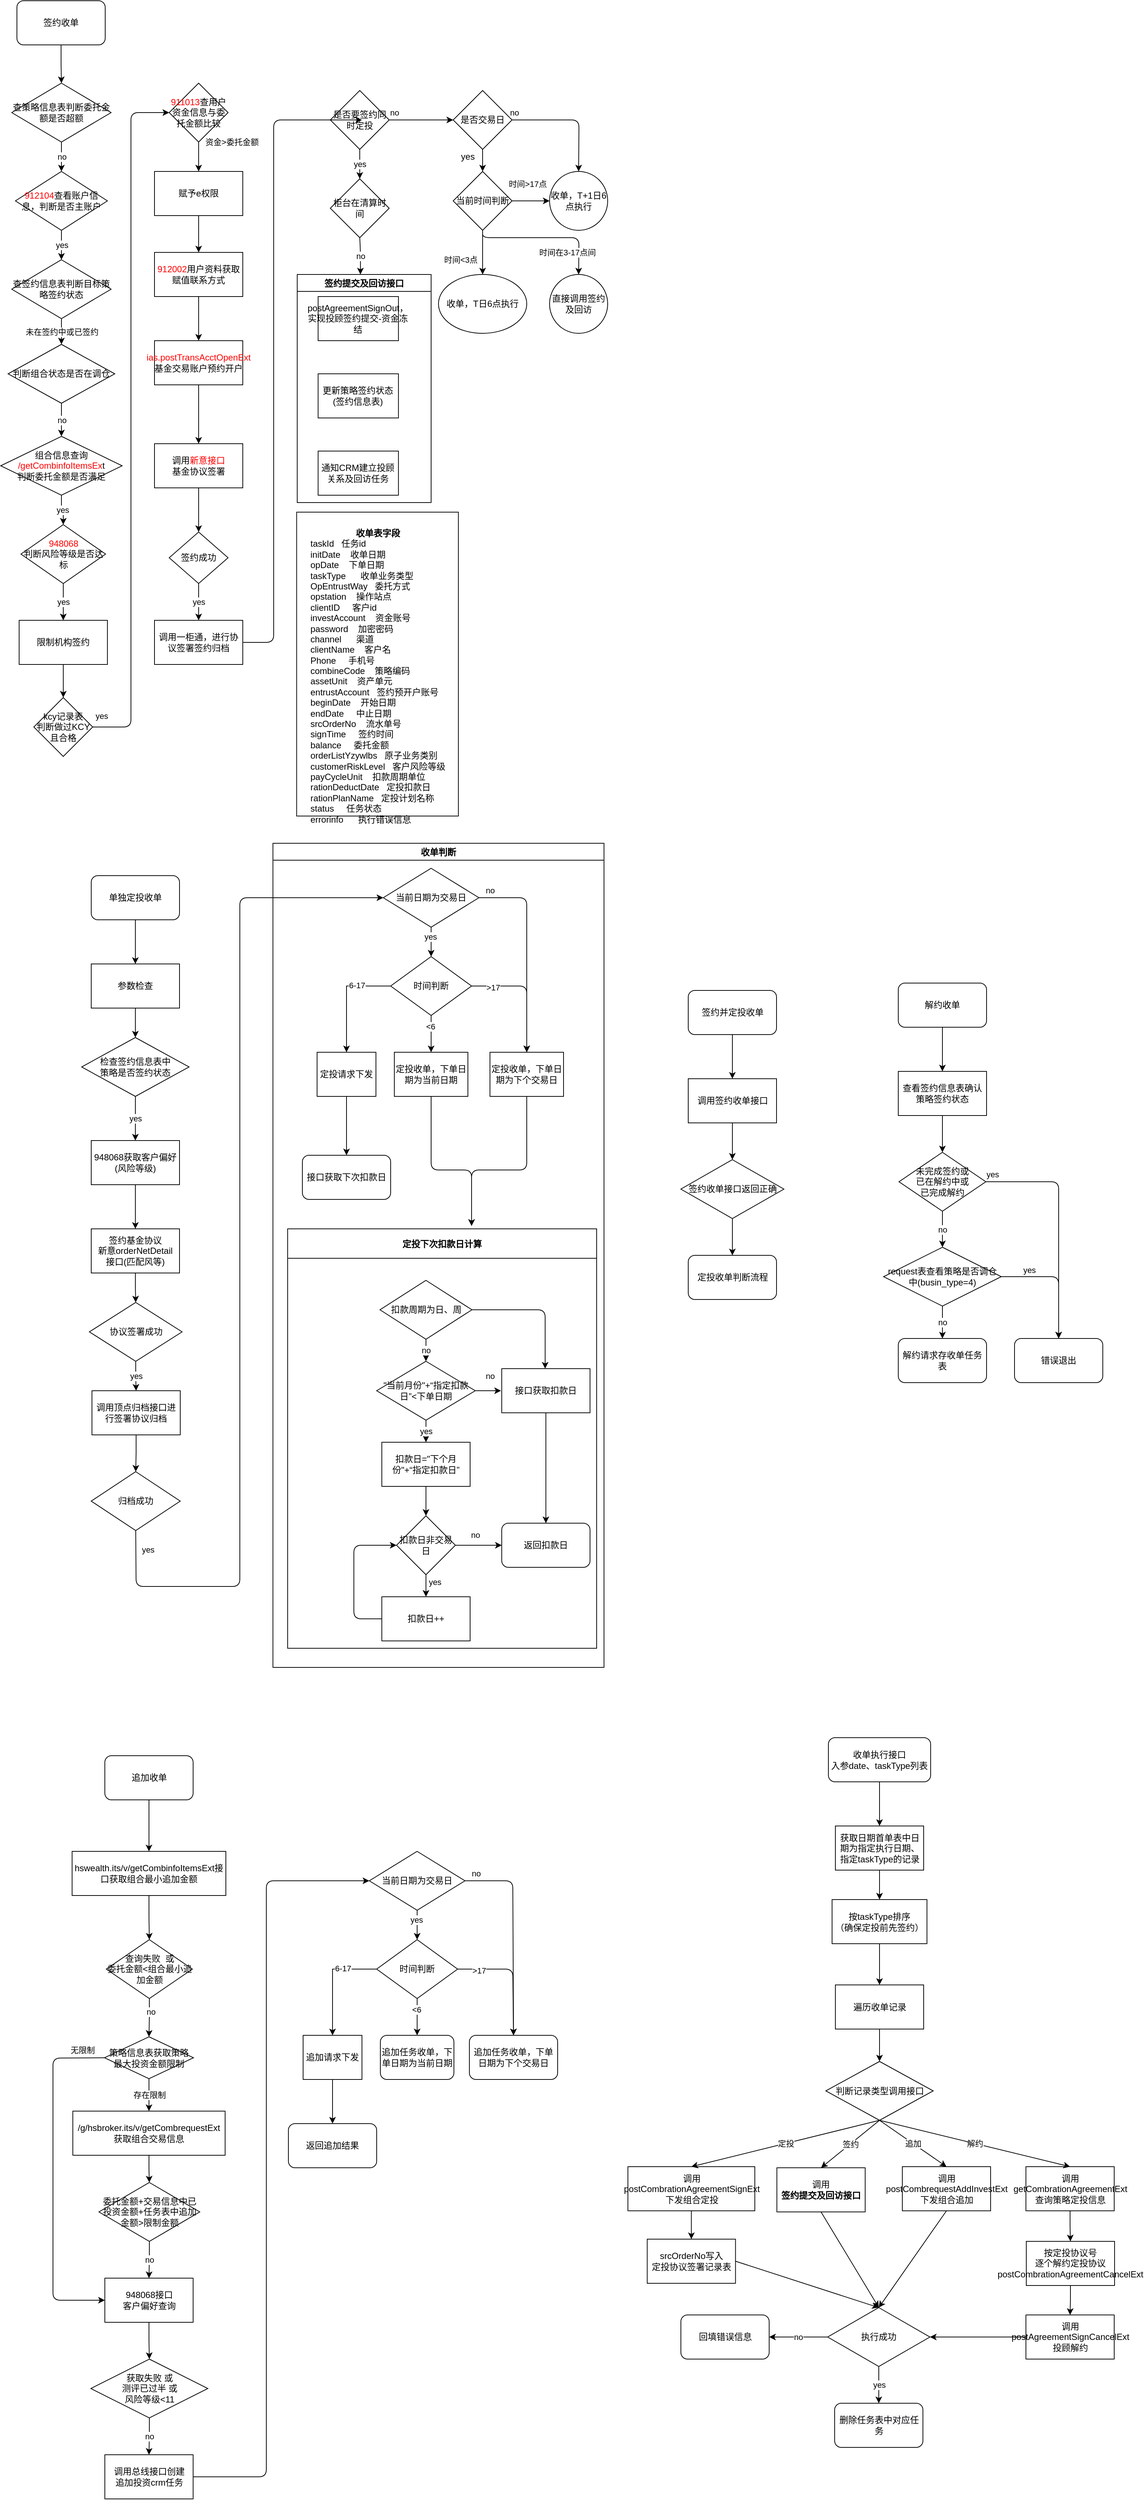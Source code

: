<mxfile version="14.9.7" type="github">
  <diagram id="iZSxUYs6nvVQSuJic5YJ" name="Page-1">
    <mxGraphModel dx="920" dy="551" grid="1" gridSize="10" guides="1" tooltips="1" connect="1" arrows="1" fold="1" page="1" pageScale="1" pageWidth="827" pageHeight="1169" math="0" shadow="0">
      <root>
        <mxCell id="0" />
        <mxCell id="1" parent="0" />
        <mxCell id="_ocs1yagGlU4pexa7gBl-3" value="" style="edgeStyle=orthogonalEdgeStyle;rounded=0;orthogonalLoop=1;jettySize=auto;html=1;" edge="1" parent="1" source="_ocs1yagGlU4pexa7gBl-4" target="_ocs1yagGlU4pexa7gBl-6">
          <mxGeometry relative="1" as="geometry" />
        </mxCell>
        <mxCell id="_ocs1yagGlU4pexa7gBl-4" value="签约收单" style="rounded=1;whiteSpace=wrap;html=1;" vertex="1" parent="1">
          <mxGeometry x="22" y="45" width="120" height="60" as="geometry" />
        </mxCell>
        <mxCell id="_ocs1yagGlU4pexa7gBl-5" value="no" style="edgeStyle=orthogonalEdgeStyle;rounded=0;orthogonalLoop=1;jettySize=auto;html=1;" edge="1" parent="1" source="_ocs1yagGlU4pexa7gBl-6" target="_ocs1yagGlU4pexa7gBl-8">
          <mxGeometry relative="1" as="geometry" />
        </mxCell>
        <mxCell id="_ocs1yagGlU4pexa7gBl-6" value="查策略信息表判断委托金额是否超额" style="rhombus;whiteSpace=wrap;html=1;" vertex="1" parent="1">
          <mxGeometry x="15" y="157" width="135" height="80" as="geometry" />
        </mxCell>
        <mxCell id="_ocs1yagGlU4pexa7gBl-7" value="yes" style="edgeStyle=orthogonalEdgeStyle;rounded=0;orthogonalLoop=1;jettySize=auto;html=1;" edge="1" parent="1" source="_ocs1yagGlU4pexa7gBl-8" target="_ocs1yagGlU4pexa7gBl-10">
          <mxGeometry relative="1" as="geometry" />
        </mxCell>
        <mxCell id="_ocs1yagGlU4pexa7gBl-8" value="&lt;font color=&quot;#ff0000&quot;&gt;912104&lt;/font&gt;查看账户信息，判断是否主账户" style="rhombus;whiteSpace=wrap;html=1;" vertex="1" parent="1">
          <mxGeometry x="20" y="277" width="125" height="80" as="geometry" />
        </mxCell>
        <mxCell id="_ocs1yagGlU4pexa7gBl-9" value="未在签约中或已签约" style="edgeStyle=orthogonalEdgeStyle;rounded=0;orthogonalLoop=1;jettySize=auto;html=1;" edge="1" parent="1" source="_ocs1yagGlU4pexa7gBl-10" target="_ocs1yagGlU4pexa7gBl-12">
          <mxGeometry relative="1" as="geometry" />
        </mxCell>
        <mxCell id="_ocs1yagGlU4pexa7gBl-10" value="查签约信息表判断目标策略签约状态" style="rhombus;whiteSpace=wrap;html=1;" vertex="1" parent="1">
          <mxGeometry x="15" y="397" width="135" height="80" as="geometry" />
        </mxCell>
        <mxCell id="_ocs1yagGlU4pexa7gBl-11" value="no" style="edgeStyle=orthogonalEdgeStyle;rounded=0;orthogonalLoop=1;jettySize=auto;html=1;" edge="1" parent="1" source="_ocs1yagGlU4pexa7gBl-12" target="_ocs1yagGlU4pexa7gBl-14">
          <mxGeometry relative="1" as="geometry" />
        </mxCell>
        <mxCell id="_ocs1yagGlU4pexa7gBl-12" value="判断组合状态是否在调仓" style="rhombus;whiteSpace=wrap;html=1;" vertex="1" parent="1">
          <mxGeometry x="10" y="512" width="145" height="80" as="geometry" />
        </mxCell>
        <mxCell id="_ocs1yagGlU4pexa7gBl-13" value="yes" style="edgeStyle=orthogonalEdgeStyle;rounded=0;orthogonalLoop=1;jettySize=auto;html=1;" edge="1" parent="1" source="_ocs1yagGlU4pexa7gBl-14" target="_ocs1yagGlU4pexa7gBl-16">
          <mxGeometry relative="1" as="geometry" />
        </mxCell>
        <mxCell id="_ocs1yagGlU4pexa7gBl-14" value="&lt;div&gt;组合信息查询&lt;/div&gt;&lt;div&gt;&lt;font color=&quot;#ff0000&quot;&gt;/getCombinfoItemsEx&lt;/font&gt;t&lt;/div&gt;&lt;div&gt;判断委托金额是否满足&lt;/div&gt;" style="rhombus;whiteSpace=wrap;html=1;" vertex="1" parent="1">
          <mxGeometry y="637" width="165" height="80" as="geometry" />
        </mxCell>
        <mxCell id="_ocs1yagGlU4pexa7gBl-15" value="yes" style="edgeStyle=orthogonalEdgeStyle;rounded=0;orthogonalLoop=1;jettySize=auto;html=1;" edge="1" parent="1" source="_ocs1yagGlU4pexa7gBl-16" target="_ocs1yagGlU4pexa7gBl-18">
          <mxGeometry relative="1" as="geometry" />
        </mxCell>
        <mxCell id="_ocs1yagGlU4pexa7gBl-16" value="&lt;font color=&quot;#ff0000&quot;&gt;948068&lt;/font&gt;&lt;br&gt;判断风险等级是否达标" style="rhombus;whiteSpace=wrap;html=1;" vertex="1" parent="1">
          <mxGeometry x="27.5" y="757" width="115" height="80" as="geometry" />
        </mxCell>
        <mxCell id="_ocs1yagGlU4pexa7gBl-17" value="" style="edgeStyle=orthogonalEdgeStyle;rounded=0;orthogonalLoop=1;jettySize=auto;html=1;" edge="1" parent="1" source="_ocs1yagGlU4pexa7gBl-18" target="_ocs1yagGlU4pexa7gBl-19">
          <mxGeometry relative="1" as="geometry" />
        </mxCell>
        <mxCell id="_ocs1yagGlU4pexa7gBl-18" value="限制机构签约" style="rounded=0;whiteSpace=wrap;html=1;" vertex="1" parent="1">
          <mxGeometry x="25" y="887" width="120" height="60" as="geometry" />
        </mxCell>
        <mxCell id="_ocs1yagGlU4pexa7gBl-19" value="kcy记录表&lt;br&gt;判断做过KCY且合格" style="rhombus;whiteSpace=wrap;html=1;" vertex="1" parent="1">
          <mxGeometry x="45" y="992" width="80" height="80" as="geometry" />
        </mxCell>
        <mxCell id="_ocs1yagGlU4pexa7gBl-20" value="资金&amp;gt;委托金额" style="edgeStyle=orthogonalEdgeStyle;rounded=0;orthogonalLoop=1;jettySize=auto;html=1;" edge="1" parent="1" source="_ocs1yagGlU4pexa7gBl-21" target="_ocs1yagGlU4pexa7gBl-23">
          <mxGeometry x="-1" y="45" relative="1" as="geometry">
            <mxPoint as="offset" />
          </mxGeometry>
        </mxCell>
        <mxCell id="_ocs1yagGlU4pexa7gBl-21" value="&lt;font color=&quot;#ff0000&quot;&gt;911013&lt;/font&gt;查用户资金信息与委托金额比较" style="rhombus;whiteSpace=wrap;html=1;" vertex="1" parent="1">
          <mxGeometry x="229" y="157" width="80" height="80" as="geometry" />
        </mxCell>
        <mxCell id="_ocs1yagGlU4pexa7gBl-22" value="" style="edgeStyle=orthogonalEdgeStyle;rounded=0;orthogonalLoop=1;jettySize=auto;html=1;" edge="1" parent="1" source="_ocs1yagGlU4pexa7gBl-23" target="_ocs1yagGlU4pexa7gBl-25">
          <mxGeometry relative="1" as="geometry" />
        </mxCell>
        <mxCell id="_ocs1yagGlU4pexa7gBl-23" value="赋予e权限" style="rounded=0;whiteSpace=wrap;html=1;" vertex="1" parent="1">
          <mxGeometry x="209" y="277" width="120" height="60" as="geometry" />
        </mxCell>
        <mxCell id="_ocs1yagGlU4pexa7gBl-24" value="" style="edgeStyle=orthogonalEdgeStyle;rounded=0;orthogonalLoop=1;jettySize=auto;html=1;" edge="1" parent="1" source="_ocs1yagGlU4pexa7gBl-25" target="_ocs1yagGlU4pexa7gBl-27">
          <mxGeometry relative="1" as="geometry" />
        </mxCell>
        <mxCell id="_ocs1yagGlU4pexa7gBl-25" value="&lt;font color=&quot;#ff0000&quot;&gt;912002&lt;/font&gt;用户资料获取&lt;br&gt;赋值联系方式" style="rounded=0;whiteSpace=wrap;html=1;" vertex="1" parent="1">
          <mxGeometry x="209" y="387" width="120" height="60" as="geometry" />
        </mxCell>
        <mxCell id="_ocs1yagGlU4pexa7gBl-26" value="" style="edgeStyle=orthogonalEdgeStyle;rounded=0;orthogonalLoop=1;jettySize=auto;html=1;" edge="1" parent="1" source="_ocs1yagGlU4pexa7gBl-27" target="_ocs1yagGlU4pexa7gBl-29">
          <mxGeometry relative="1" as="geometry" />
        </mxCell>
        <mxCell id="_ocs1yagGlU4pexa7gBl-27" value="&lt;div&gt;&lt;font color=&quot;#ff0000&quot;&gt;ias.postTransAcctOpenExt&lt;/font&gt;&lt;/div&gt;&lt;div&gt;基金交易账户预约开户&lt;/div&gt;" style="rounded=0;whiteSpace=wrap;html=1;" vertex="1" parent="1">
          <mxGeometry x="209" y="507" width="120" height="60" as="geometry" />
        </mxCell>
        <mxCell id="_ocs1yagGlU4pexa7gBl-28" value="" style="edgeStyle=orthogonalEdgeStyle;rounded=0;orthogonalLoop=1;jettySize=auto;html=1;" edge="1" parent="1" source="_ocs1yagGlU4pexa7gBl-29" target="_ocs1yagGlU4pexa7gBl-31">
          <mxGeometry relative="1" as="geometry" />
        </mxCell>
        <mxCell id="_ocs1yagGlU4pexa7gBl-29" value="调用&lt;font color=&quot;#ff0000&quot;&gt;新意接口&lt;/font&gt;&lt;br&gt;基金协议签署" style="rounded=0;whiteSpace=wrap;html=1;" vertex="1" parent="1">
          <mxGeometry x="209" y="647" width="120" height="60" as="geometry" />
        </mxCell>
        <mxCell id="_ocs1yagGlU4pexa7gBl-30" value="yes" style="edgeStyle=orthogonalEdgeStyle;rounded=0;orthogonalLoop=1;jettySize=auto;html=1;" edge="1" parent="1" source="_ocs1yagGlU4pexa7gBl-31" target="_ocs1yagGlU4pexa7gBl-32">
          <mxGeometry relative="1" as="geometry" />
        </mxCell>
        <mxCell id="_ocs1yagGlU4pexa7gBl-31" value="签约成功" style="rhombus;whiteSpace=wrap;html=1;" vertex="1" parent="1">
          <mxGeometry x="229" y="767" width="80" height="70" as="geometry" />
        </mxCell>
        <mxCell id="_ocs1yagGlU4pexa7gBl-32" value="调用一柜通，进行协议签署签约归档" style="rounded=0;whiteSpace=wrap;html=1;" vertex="1" parent="1">
          <mxGeometry x="209" y="887" width="120" height="60" as="geometry" />
        </mxCell>
        <mxCell id="_ocs1yagGlU4pexa7gBl-33" value="yes" style="edgeStyle=orthogonalEdgeStyle;rounded=0;orthogonalLoop=1;jettySize=auto;html=1;" edge="1" parent="1" source="_ocs1yagGlU4pexa7gBl-34" target="_ocs1yagGlU4pexa7gBl-35">
          <mxGeometry relative="1" as="geometry" />
        </mxCell>
        <mxCell id="_ocs1yagGlU4pexa7gBl-34" value="是否要签约同时定投" style="rhombus;whiteSpace=wrap;html=1;" vertex="1" parent="1">
          <mxGeometry x="448" y="167" width="80" height="80" as="geometry" />
        </mxCell>
        <mxCell id="_ocs1yagGlU4pexa7gBl-35" value="柜台在清算时间" style="rhombus;whiteSpace=wrap;html=1;" vertex="1" parent="1">
          <mxGeometry x="448" y="287" width="80" height="80" as="geometry" />
        </mxCell>
        <mxCell id="_ocs1yagGlU4pexa7gBl-36" value="" style="edgeStyle=orthogonalEdgeStyle;rounded=0;orthogonalLoop=1;jettySize=auto;html=1;" edge="1" parent="1" source="_ocs1yagGlU4pexa7gBl-37" target="_ocs1yagGlU4pexa7gBl-43">
          <mxGeometry relative="1" as="geometry" />
        </mxCell>
        <mxCell id="_ocs1yagGlU4pexa7gBl-37" value="是否交易日" style="rhombus;whiteSpace=wrap;html=1;" vertex="1" parent="1">
          <mxGeometry x="615" y="167" width="80" height="80" as="geometry" />
        </mxCell>
        <mxCell id="_ocs1yagGlU4pexa7gBl-38" value="" style="group" vertex="1" connectable="0" parent="1">
          <mxGeometry x="395" y="417" width="182" height="310" as="geometry" />
        </mxCell>
        <mxCell id="_ocs1yagGlU4pexa7gBl-39" value="postAgreementSignOut，实现投顾签约提交-资金冻结" style="rounded=0;whiteSpace=wrap;html=1;" vertex="1" parent="_ocs1yagGlU4pexa7gBl-38">
          <mxGeometry x="36.4" y="30" width="109.2" height="60" as="geometry" />
        </mxCell>
        <mxCell id="_ocs1yagGlU4pexa7gBl-40" value="更新策略签约状态&lt;br&gt;(签约信息表)" style="rounded=0;whiteSpace=wrap;html=1;" vertex="1" parent="_ocs1yagGlU4pexa7gBl-38">
          <mxGeometry x="36.4" y="135" width="109.2" height="60" as="geometry" />
        </mxCell>
        <mxCell id="_ocs1yagGlU4pexa7gBl-41" value="通知CRM建立投顾关系及回访任务" style="rounded=0;whiteSpace=wrap;html=1;" vertex="1" parent="_ocs1yagGlU4pexa7gBl-38">
          <mxGeometry x="36.4" y="240" width="109.2" height="60" as="geometry" />
        </mxCell>
        <mxCell id="_ocs1yagGlU4pexa7gBl-42" value="签约提交及回访接口" style="swimlane;" vertex="1" parent="_ocs1yagGlU4pexa7gBl-38">
          <mxGeometry x="8" width="182" height="310" as="geometry" />
        </mxCell>
        <mxCell id="_ocs1yagGlU4pexa7gBl-43" value="当前时间判断" style="rhombus;whiteSpace=wrap;html=1;" vertex="1" parent="1">
          <mxGeometry x="615" y="277" width="80" height="80" as="geometry" />
        </mxCell>
        <mxCell id="_ocs1yagGlU4pexa7gBl-44" value="收单，T日6点执行" style="ellipse;whiteSpace=wrap;html=1;" vertex="1" parent="1">
          <mxGeometry x="595" y="417" width="120" height="80" as="geometry" />
        </mxCell>
        <mxCell id="_ocs1yagGlU4pexa7gBl-45" value="收单，T+1日6点执行" style="ellipse;whiteSpace=wrap;html=1;" vertex="1" parent="1">
          <mxGeometry x="746" y="277" width="79" height="80" as="geometry" />
        </mxCell>
        <mxCell id="_ocs1yagGlU4pexa7gBl-46" value="直接调用签约及回访" style="ellipse;whiteSpace=wrap;html=1;" vertex="1" parent="1">
          <mxGeometry x="746" y="417" width="79" height="80" as="geometry" />
        </mxCell>
        <mxCell id="_ocs1yagGlU4pexa7gBl-47" value="" style="endArrow=classic;html=1;exitX=1;exitY=0.5;exitDx=0;exitDy=0;entryX=0;entryY=0.5;entryDx=0;entryDy=0;" edge="1" parent="1" source="_ocs1yagGlU4pexa7gBl-43" target="_ocs1yagGlU4pexa7gBl-45">
          <mxGeometry width="50" height="50" relative="1" as="geometry">
            <mxPoint x="695" y="397" as="sourcePoint" />
            <mxPoint x="745" y="347" as="targetPoint" />
          </mxGeometry>
        </mxCell>
        <mxCell id="_ocs1yagGlU4pexa7gBl-48" value="时间&amp;gt;17点" style="edgeLabel;html=1;align=center;verticalAlign=middle;resizable=0;points=[];" vertex="1" connectable="0" parent="_ocs1yagGlU4pexa7gBl-47">
          <mxGeometry x="-0.4" relative="1" as="geometry">
            <mxPoint x="5" y="-23" as="offset" />
          </mxGeometry>
        </mxCell>
        <mxCell id="_ocs1yagGlU4pexa7gBl-49" value="" style="endArrow=classic;html=1;exitX=0.5;exitY=1;exitDx=0;exitDy=0;entryX=0.5;entryY=0;entryDx=0;entryDy=0;" edge="1" parent="1" source="_ocs1yagGlU4pexa7gBl-43" target="_ocs1yagGlU4pexa7gBl-44">
          <mxGeometry width="50" height="50" relative="1" as="geometry">
            <mxPoint x="695" y="417" as="sourcePoint" />
            <mxPoint x="745" y="367" as="targetPoint" />
          </mxGeometry>
        </mxCell>
        <mxCell id="_ocs1yagGlU4pexa7gBl-50" value="时间&amp;lt;3点" style="edgeLabel;html=1;align=center;verticalAlign=middle;resizable=0;points=[];" vertex="1" connectable="0" parent="_ocs1yagGlU4pexa7gBl-49">
          <mxGeometry x="0.433" y="-1" relative="1" as="geometry">
            <mxPoint x="-29" y="-3" as="offset" />
          </mxGeometry>
        </mxCell>
        <mxCell id="_ocs1yagGlU4pexa7gBl-51" value="" style="endArrow=classic;html=1;entryX=0.5;entryY=0;entryDx=0;entryDy=0;" edge="1" parent="1" target="_ocs1yagGlU4pexa7gBl-46">
          <mxGeometry width="50" height="50" relative="1" as="geometry">
            <mxPoint x="655" y="357" as="sourcePoint" />
            <mxPoint x="745" y="387" as="targetPoint" />
            <Array as="points">
              <mxPoint x="655" y="367" />
              <mxPoint x="786" y="367" />
            </Array>
          </mxGeometry>
        </mxCell>
        <mxCell id="_ocs1yagGlU4pexa7gBl-52" value="时间在3-17点间" style="edgeLabel;html=1;align=center;verticalAlign=middle;resizable=0;points=[];" vertex="1" connectable="0" parent="_ocs1yagGlU4pexa7gBl-51">
          <mxGeometry x="0.054" y="-3" relative="1" as="geometry">
            <mxPoint x="24" y="17" as="offset" />
          </mxGeometry>
        </mxCell>
        <mxCell id="_ocs1yagGlU4pexa7gBl-53" value="" style="endArrow=classic;html=1;exitX=1;exitY=0.5;exitDx=0;exitDy=0;entryX=0.5;entryY=0;entryDx=0;entryDy=0;" edge="1" parent="1" source="_ocs1yagGlU4pexa7gBl-37" target="_ocs1yagGlU4pexa7gBl-45">
          <mxGeometry width="50" height="50" relative="1" as="geometry">
            <mxPoint x="735" y="277" as="sourcePoint" />
            <mxPoint x="785" y="227" as="targetPoint" />
            <Array as="points">
              <mxPoint x="786" y="207" />
            </Array>
          </mxGeometry>
        </mxCell>
        <mxCell id="_ocs1yagGlU4pexa7gBl-54" value="no" style="edgeLabel;html=1;align=center;verticalAlign=middle;resizable=0;points=[];" vertex="1" connectable="0" parent="_ocs1yagGlU4pexa7gBl-53">
          <mxGeometry x="-0.241" relative="1" as="geometry">
            <mxPoint x="-58" y="-10" as="offset" />
          </mxGeometry>
        </mxCell>
        <mxCell id="_ocs1yagGlU4pexa7gBl-55" value="yes" style="text;html=1;strokeColor=none;fillColor=none;align=center;verticalAlign=middle;whiteSpace=wrap;rounded=0;" vertex="1" parent="1">
          <mxGeometry x="615" y="247" width="40" height="20" as="geometry" />
        </mxCell>
        <mxCell id="_ocs1yagGlU4pexa7gBl-56" value="no" style="endArrow=classic;html=1;exitX=0.5;exitY=1;exitDx=0;exitDy=0;entryX=0.472;entryY=0;entryDx=0;entryDy=0;entryPerimeter=0;" edge="1" parent="1" source="_ocs1yagGlU4pexa7gBl-35" target="_ocs1yagGlU4pexa7gBl-42">
          <mxGeometry width="50" height="50" relative="1" as="geometry">
            <mxPoint x="548" y="397" as="sourcePoint" />
            <mxPoint x="598" y="347" as="targetPoint" />
            <Array as="points">
              <mxPoint x="489" y="387" />
            </Array>
          </mxGeometry>
        </mxCell>
        <mxCell id="_ocs1yagGlU4pexa7gBl-57" value="no" style="endArrow=classic;html=1;exitX=1;exitY=0.5;exitDx=0;exitDy=0;entryX=0;entryY=0.5;entryDx=0;entryDy=0;" edge="1" parent="1" source="_ocs1yagGlU4pexa7gBl-34" target="_ocs1yagGlU4pexa7gBl-37">
          <mxGeometry x="-0.846" y="10" width="50" height="50" relative="1" as="geometry">
            <mxPoint x="578" y="257" as="sourcePoint" />
            <mxPoint x="628" y="207" as="targetPoint" />
            <mxPoint as="offset" />
          </mxGeometry>
        </mxCell>
        <mxCell id="_ocs1yagGlU4pexa7gBl-58" value="" style="endArrow=classic;html=1;exitX=1;exitY=0.5;exitDx=0;exitDy=0;entryX=0;entryY=0.5;entryDx=0;entryDy=0;" edge="1" parent="1">
          <mxGeometry width="50" height="50" relative="1" as="geometry">
            <mxPoint x="329" y="917" as="sourcePoint" />
            <mxPoint x="491.0" y="207.0" as="targetPoint" />
            <Array as="points">
              <mxPoint x="371" y="917" />
              <mxPoint x="371" y="207" />
            </Array>
          </mxGeometry>
        </mxCell>
        <mxCell id="_ocs1yagGlU4pexa7gBl-59" value="" style="endArrow=classic;html=1;exitX=1;exitY=0.5;exitDx=0;exitDy=0;entryX=0;entryY=0.5;entryDx=0;entryDy=0;" edge="1" parent="1" source="_ocs1yagGlU4pexa7gBl-19" target="_ocs1yagGlU4pexa7gBl-21">
          <mxGeometry width="50" height="50" relative="1" as="geometry">
            <mxPoint x="180" y="1037" as="sourcePoint" />
            <mxPoint x="230" y="987" as="targetPoint" />
            <Array as="points">
              <mxPoint x="177" y="1032" />
              <mxPoint x="177" y="197" />
            </Array>
          </mxGeometry>
        </mxCell>
        <mxCell id="_ocs1yagGlU4pexa7gBl-60" value="yes" style="edgeLabel;html=1;align=center;verticalAlign=middle;resizable=0;points=[];" vertex="1" connectable="0" parent="_ocs1yagGlU4pexa7gBl-59">
          <mxGeometry x="-0.904" relative="1" as="geometry">
            <mxPoint x="-33" y="-15" as="offset" />
          </mxGeometry>
        </mxCell>
        <mxCell id="_ocs1yagGlU4pexa7gBl-61" value="" style="edgeStyle=orthogonalEdgeStyle;rounded=0;orthogonalLoop=1;jettySize=auto;html=1;" edge="1" parent="1" source="_ocs1yagGlU4pexa7gBl-62" target="_ocs1yagGlU4pexa7gBl-64">
          <mxGeometry relative="1" as="geometry" />
        </mxCell>
        <mxCell id="_ocs1yagGlU4pexa7gBl-62" value="单独定投收单" style="rounded=1;whiteSpace=wrap;html=1;" vertex="1" parent="1">
          <mxGeometry x="123" y="1234" width="120" height="60" as="geometry" />
        </mxCell>
        <mxCell id="_ocs1yagGlU4pexa7gBl-63" value="" style="edgeStyle=orthogonalEdgeStyle;rounded=0;orthogonalLoop=1;jettySize=auto;html=1;" edge="1" parent="1" source="_ocs1yagGlU4pexa7gBl-64" target="_ocs1yagGlU4pexa7gBl-83">
          <mxGeometry relative="1" as="geometry" />
        </mxCell>
        <mxCell id="_ocs1yagGlU4pexa7gBl-64" value="参数检查" style="rounded=0;whiteSpace=wrap;html=1;" vertex="1" parent="1">
          <mxGeometry x="123" y="1354" width="120" height="60" as="geometry" />
        </mxCell>
        <mxCell id="_ocs1yagGlU4pexa7gBl-65" value="" style="edgeStyle=orthogonalEdgeStyle;rounded=0;orthogonalLoop=1;jettySize=auto;html=1;" edge="1" parent="1" source="_ocs1yagGlU4pexa7gBl-66" target="_ocs1yagGlU4pexa7gBl-68">
          <mxGeometry relative="1" as="geometry" />
        </mxCell>
        <mxCell id="_ocs1yagGlU4pexa7gBl-66" value="948068获取客户偏好&lt;br&gt;(风险等级)" style="rounded=0;whiteSpace=wrap;html=1;" vertex="1" parent="1">
          <mxGeometry x="123" y="1594" width="120" height="60" as="geometry" />
        </mxCell>
        <mxCell id="_ocs1yagGlU4pexa7gBl-67" value="" style="edgeStyle=orthogonalEdgeStyle;rounded=0;orthogonalLoop=1;jettySize=auto;html=1;" edge="1" parent="1" source="_ocs1yagGlU4pexa7gBl-68" target="_ocs1yagGlU4pexa7gBl-70">
          <mxGeometry relative="1" as="geometry" />
        </mxCell>
        <mxCell id="_ocs1yagGlU4pexa7gBl-68" value="签约基金协议&lt;br&gt;新意orderNetDetail&lt;br&gt;接口(匹配风等)" style="rounded=0;whiteSpace=wrap;html=1;" vertex="1" parent="1">
          <mxGeometry x="123" y="1714" width="120" height="60" as="geometry" />
        </mxCell>
        <mxCell id="_ocs1yagGlU4pexa7gBl-69" value="yes" style="edgeStyle=orthogonalEdgeStyle;rounded=0;orthogonalLoop=1;jettySize=auto;html=1;" edge="1" parent="1" source="_ocs1yagGlU4pexa7gBl-70" target="_ocs1yagGlU4pexa7gBl-72">
          <mxGeometry relative="1" as="geometry" />
        </mxCell>
        <mxCell id="_ocs1yagGlU4pexa7gBl-70" value="协议签署成功" style="rhombus;whiteSpace=wrap;html=1;" vertex="1" parent="1">
          <mxGeometry x="120.5" y="1814" width="126" height="80" as="geometry" />
        </mxCell>
        <mxCell id="_ocs1yagGlU4pexa7gBl-71" value="" style="edgeStyle=orthogonalEdgeStyle;rounded=0;orthogonalLoop=1;jettySize=auto;html=1;" edge="1" parent="1" source="_ocs1yagGlU4pexa7gBl-72" target="_ocs1yagGlU4pexa7gBl-73">
          <mxGeometry relative="1" as="geometry" />
        </mxCell>
        <mxCell id="_ocs1yagGlU4pexa7gBl-72" value="调用顶点归档接口进行签署协议归档" style="rounded=0;whiteSpace=wrap;html=1;" vertex="1" parent="1">
          <mxGeometry x="124" y="1934" width="120" height="60" as="geometry" />
        </mxCell>
        <mxCell id="_ocs1yagGlU4pexa7gBl-73" value="归档成功" style="rhombus;whiteSpace=wrap;html=1;" vertex="1" parent="1">
          <mxGeometry x="123" y="2044" width="121" height="80" as="geometry" />
        </mxCell>
        <mxCell id="_ocs1yagGlU4pexa7gBl-74" value="" style="edgeStyle=orthogonalEdgeStyle;rounded=0;orthogonalLoop=1;jettySize=auto;html=1;" edge="1" parent="1" source="_ocs1yagGlU4pexa7gBl-76" target="_ocs1yagGlU4pexa7gBl-81">
          <mxGeometry relative="1" as="geometry" />
        </mxCell>
        <mxCell id="_ocs1yagGlU4pexa7gBl-75" value="yes" style="edgeLabel;html=1;align=center;verticalAlign=middle;resizable=0;points=[];" vertex="1" connectable="0" parent="_ocs1yagGlU4pexa7gBl-74">
          <mxGeometry x="-0.372" y="-1" relative="1" as="geometry">
            <mxPoint as="offset" />
          </mxGeometry>
        </mxCell>
        <mxCell id="_ocs1yagGlU4pexa7gBl-76" value="当前日期为交易日" style="rhombus;whiteSpace=wrap;html=1;" vertex="1" parent="1">
          <mxGeometry x="520" y="1224" width="130" height="80" as="geometry" />
        </mxCell>
        <mxCell id="_ocs1yagGlU4pexa7gBl-77" value="" style="edgeStyle=orthogonalEdgeStyle;rounded=0;orthogonalLoop=1;jettySize=auto;html=1;" edge="1" parent="1" source="_ocs1yagGlU4pexa7gBl-81" target="_ocs1yagGlU4pexa7gBl-86">
          <mxGeometry relative="1" as="geometry" />
        </mxCell>
        <mxCell id="_ocs1yagGlU4pexa7gBl-78" value="6-17" style="edgeLabel;html=1;align=center;verticalAlign=middle;resizable=0;points=[];" vertex="1" connectable="0" parent="_ocs1yagGlU4pexa7gBl-77">
          <mxGeometry x="-0.378" y="-1" relative="1" as="geometry">
            <mxPoint as="offset" />
          </mxGeometry>
        </mxCell>
        <mxCell id="_ocs1yagGlU4pexa7gBl-79" value="" style="edgeStyle=orthogonalEdgeStyle;rounded=0;orthogonalLoop=1;jettySize=auto;html=1;" edge="1" parent="1" source="_ocs1yagGlU4pexa7gBl-81" target="_ocs1yagGlU4pexa7gBl-84">
          <mxGeometry relative="1" as="geometry" />
        </mxCell>
        <mxCell id="_ocs1yagGlU4pexa7gBl-80" value="&amp;lt;6" style="edgeLabel;html=1;align=center;verticalAlign=middle;resizable=0;points=[];" vertex="1" connectable="0" parent="_ocs1yagGlU4pexa7gBl-79">
          <mxGeometry x="-0.414" y="-1" relative="1" as="geometry">
            <mxPoint as="offset" />
          </mxGeometry>
        </mxCell>
        <mxCell id="_ocs1yagGlU4pexa7gBl-81" value="时间判断" style="rhombus;whiteSpace=wrap;html=1;align=center;verticalAlign=middle;" vertex="1" parent="1">
          <mxGeometry x="530" y="1344" width="110" height="80" as="geometry" />
        </mxCell>
        <mxCell id="_ocs1yagGlU4pexa7gBl-82" value="yes" style="edgeStyle=orthogonalEdgeStyle;rounded=0;orthogonalLoop=1;jettySize=auto;html=1;" edge="1" parent="1" source="_ocs1yagGlU4pexa7gBl-83" target="_ocs1yagGlU4pexa7gBl-66">
          <mxGeometry relative="1" as="geometry" />
        </mxCell>
        <mxCell id="_ocs1yagGlU4pexa7gBl-83" value="&lt;span&gt;检查签约信息表中&lt;br&gt;策略是否签约状态&lt;br&gt;&lt;/span&gt;" style="rhombus;whiteSpace=wrap;html=1;align=center;verticalAlign=middle;" vertex="1" parent="1">
          <mxGeometry x="110" y="1454" width="146" height="80" as="geometry" />
        </mxCell>
        <mxCell id="_ocs1yagGlU4pexa7gBl-84" value="定投收单，下单日期为当前日期" style="rounded=0;whiteSpace=wrap;html=1;align=center;verticalAlign=middle;" vertex="1" parent="1">
          <mxGeometry x="535" y="1474" width="100" height="60" as="geometry" />
        </mxCell>
        <mxCell id="_ocs1yagGlU4pexa7gBl-85" value="" style="edgeStyle=orthogonalEdgeStyle;rounded=0;orthogonalLoop=1;jettySize=auto;html=1;" edge="1" parent="1" source="_ocs1yagGlU4pexa7gBl-86" target="_ocs1yagGlU4pexa7gBl-108">
          <mxGeometry relative="1" as="geometry" />
        </mxCell>
        <mxCell id="_ocs1yagGlU4pexa7gBl-86" value="定投请求下发" style="rounded=0;whiteSpace=wrap;html=1;align=center;verticalAlign=middle;" vertex="1" parent="1">
          <mxGeometry x="430" y="1474" width="80" height="60" as="geometry" />
        </mxCell>
        <mxCell id="_ocs1yagGlU4pexa7gBl-87" value="定投下次扣款日计算" style="swimlane;align=center;verticalAlign=middle;startSize=40;" vertex="1" parent="1">
          <mxGeometry x="390" y="1714" width="420" height="570" as="geometry" />
        </mxCell>
        <mxCell id="_ocs1yagGlU4pexa7gBl-88" value="no" style="edgeStyle=orthogonalEdgeStyle;rounded=0;orthogonalLoop=1;jettySize=auto;html=1;entryX=0.5;entryY=0;entryDx=0;entryDy=0;" edge="1" parent="_ocs1yagGlU4pexa7gBl-87" source="_ocs1yagGlU4pexa7gBl-89" target="_ocs1yagGlU4pexa7gBl-92">
          <mxGeometry relative="1" as="geometry">
            <mxPoint x="188" y="188" as="targetPoint" />
          </mxGeometry>
        </mxCell>
        <mxCell id="_ocs1yagGlU4pexa7gBl-89" value="&lt;span&gt;扣款周期为日、周&lt;/span&gt;" style="rhombus;whiteSpace=wrap;html=1;align=center;verticalAlign=middle;" vertex="1" parent="_ocs1yagGlU4pexa7gBl-87">
          <mxGeometry x="125.5" y="70" width="125" height="80" as="geometry" />
        </mxCell>
        <mxCell id="_ocs1yagGlU4pexa7gBl-90" value="yes" style="edgeStyle=orthogonalEdgeStyle;rounded=0;orthogonalLoop=1;jettySize=auto;html=1;entryX=0.5;entryY=0;entryDx=0;entryDy=0;" edge="1" parent="_ocs1yagGlU4pexa7gBl-87" source="_ocs1yagGlU4pexa7gBl-92" target="_ocs1yagGlU4pexa7gBl-94">
          <mxGeometry relative="1" as="geometry" />
        </mxCell>
        <mxCell id="_ocs1yagGlU4pexa7gBl-91" value="no" style="edgeStyle=orthogonalEdgeStyle;rounded=0;orthogonalLoop=1;jettySize=auto;html=1;" edge="1" parent="_ocs1yagGlU4pexa7gBl-87" source="_ocs1yagGlU4pexa7gBl-92">
          <mxGeometry x="0.112" y="20" relative="1" as="geometry">
            <mxPoint x="290" y="220" as="targetPoint" />
            <mxPoint as="offset" />
          </mxGeometry>
        </mxCell>
        <mxCell id="_ocs1yagGlU4pexa7gBl-92" value="&lt;span&gt;&quot;当前月份&quot;+“指定扣款日”&amp;lt;下单日期&lt;/span&gt;" style="rhombus;whiteSpace=wrap;html=1;align=center;verticalAlign=middle;" vertex="1" parent="_ocs1yagGlU4pexa7gBl-87">
          <mxGeometry x="121" y="180" width="134" height="80" as="geometry" />
        </mxCell>
        <mxCell id="_ocs1yagGlU4pexa7gBl-93" value="" style="edgeStyle=orthogonalEdgeStyle;rounded=0;orthogonalLoop=1;jettySize=auto;html=1;" edge="1" parent="_ocs1yagGlU4pexa7gBl-87" source="_ocs1yagGlU4pexa7gBl-94" target="_ocs1yagGlU4pexa7gBl-96">
          <mxGeometry relative="1" as="geometry" />
        </mxCell>
        <mxCell id="_ocs1yagGlU4pexa7gBl-94" value="扣款日=&quot;下个月份&quot;+“指定扣款日”" style="rounded=0;whiteSpace=wrap;html=1;align=center;verticalAlign=middle;" vertex="1" parent="_ocs1yagGlU4pexa7gBl-87">
          <mxGeometry x="128" y="290" width="120" height="60" as="geometry" />
        </mxCell>
        <mxCell id="_ocs1yagGlU4pexa7gBl-95" value="yes" style="edgeStyle=orthogonalEdgeStyle;rounded=0;orthogonalLoop=1;jettySize=auto;html=1;" edge="1" parent="_ocs1yagGlU4pexa7gBl-87" source="_ocs1yagGlU4pexa7gBl-96" target="_ocs1yagGlU4pexa7gBl-97">
          <mxGeometry x="0.202" y="12" relative="1" as="geometry">
            <mxPoint as="offset" />
          </mxGeometry>
        </mxCell>
        <mxCell id="_ocs1yagGlU4pexa7gBl-96" value="&lt;span&gt;扣款日非交易日&lt;/span&gt;" style="rhombus;whiteSpace=wrap;html=1;align=center;verticalAlign=middle;" vertex="1" parent="_ocs1yagGlU4pexa7gBl-87">
          <mxGeometry x="148" y="390" width="80" height="80" as="geometry" />
        </mxCell>
        <mxCell id="_ocs1yagGlU4pexa7gBl-97" value="扣款日++" style="rounded=0;whiteSpace=wrap;html=1;align=center;verticalAlign=middle;" vertex="1" parent="_ocs1yagGlU4pexa7gBl-87">
          <mxGeometry x="128" y="500" width="120" height="60" as="geometry" />
        </mxCell>
        <mxCell id="_ocs1yagGlU4pexa7gBl-98" value="" style="endArrow=classic;html=1;exitX=0;exitY=0.5;exitDx=0;exitDy=0;entryX=0;entryY=0.5;entryDx=0;entryDy=0;" edge="1" parent="_ocs1yagGlU4pexa7gBl-87" source="_ocs1yagGlU4pexa7gBl-97" target="_ocs1yagGlU4pexa7gBl-96">
          <mxGeometry width="50" height="50" relative="1" as="geometry">
            <mxPoint x="50" y="576" as="sourcePoint" />
            <mxPoint x="100" y="526" as="targetPoint" />
            <Array as="points">
              <mxPoint x="90" y="530" />
              <mxPoint x="90" y="430" />
            </Array>
          </mxGeometry>
        </mxCell>
        <mxCell id="_ocs1yagGlU4pexa7gBl-99" value="" style="endArrow=classic;html=1;exitX=1;exitY=0.5;exitDx=0;exitDy=0;entryX=0.5;entryY=0;entryDx=0;entryDy=0;" edge="1" parent="_ocs1yagGlU4pexa7gBl-87" source="_ocs1yagGlU4pexa7gBl-89">
          <mxGeometry width="50" height="50" relative="1" as="geometry">
            <mxPoint x="340" y="140" as="sourcePoint" />
            <mxPoint x="350" y="190" as="targetPoint" />
            <Array as="points">
              <mxPoint x="350" y="110" />
            </Array>
          </mxGeometry>
        </mxCell>
        <mxCell id="_ocs1yagGlU4pexa7gBl-100" value="返回扣款日" style="rounded=1;whiteSpace=wrap;html=1;align=center;verticalAlign=middle;" vertex="1" parent="_ocs1yagGlU4pexa7gBl-87">
          <mxGeometry x="291" y="400" width="120" height="60" as="geometry" />
        </mxCell>
        <mxCell id="_ocs1yagGlU4pexa7gBl-101" value="&lt;span&gt;接口获取扣款日&lt;/span&gt;" style="rounded=0;whiteSpace=wrap;html=1;align=center;verticalAlign=middle;" vertex="1" parent="_ocs1yagGlU4pexa7gBl-87">
          <mxGeometry x="291" y="190" width="120" height="60" as="geometry" />
        </mxCell>
        <mxCell id="_ocs1yagGlU4pexa7gBl-102" value="" style="endArrow=classic;html=1;exitX=0.5;exitY=1;exitDx=0;exitDy=0;entryX=0.5;entryY=0;entryDx=0;entryDy=0;" edge="1" parent="_ocs1yagGlU4pexa7gBl-87" source="_ocs1yagGlU4pexa7gBl-101" target="_ocs1yagGlU4pexa7gBl-100">
          <mxGeometry width="50" height="50" relative="1" as="geometry">
            <mxPoint x="375" y="376" as="sourcePoint" />
            <mxPoint x="425" y="326" as="targetPoint" />
          </mxGeometry>
        </mxCell>
        <mxCell id="_ocs1yagGlU4pexa7gBl-103" value="no" style="endArrow=classic;html=1;exitX=1;exitY=0.5;exitDx=0;exitDy=0;entryX=0;entryY=0.5;entryDx=0;entryDy=0;" edge="1" parent="_ocs1yagGlU4pexa7gBl-87" source="_ocs1yagGlU4pexa7gBl-96" target="_ocs1yagGlU4pexa7gBl-100">
          <mxGeometry x="-0.143" y="14" width="50" height="50" relative="1" as="geometry">
            <mxPoint x="305" y="536" as="sourcePoint" />
            <mxPoint x="355" y="486" as="targetPoint" />
            <mxPoint as="offset" />
          </mxGeometry>
        </mxCell>
        <mxCell id="_ocs1yagGlU4pexa7gBl-104" value="定投收单，下单日期为下个交易日" style="rounded=0;whiteSpace=wrap;html=1;align=center;verticalAlign=middle;" vertex="1" parent="1">
          <mxGeometry x="665" y="1474" width="100" height="60" as="geometry" />
        </mxCell>
        <mxCell id="_ocs1yagGlU4pexa7gBl-105" value="no" style="endArrow=classic;html=1;exitX=1;exitY=0.5;exitDx=0;exitDy=0;entryX=0.5;entryY=0;entryDx=0;entryDy=0;" edge="1" parent="1" source="_ocs1yagGlU4pexa7gBl-76" target="_ocs1yagGlU4pexa7gBl-104">
          <mxGeometry x="-0.891" y="10" width="50" height="50" relative="1" as="geometry">
            <mxPoint x="705" y="1334" as="sourcePoint" />
            <mxPoint x="755" y="1284" as="targetPoint" />
            <Array as="points">
              <mxPoint x="715" y="1264" />
            </Array>
            <mxPoint as="offset" />
          </mxGeometry>
        </mxCell>
        <mxCell id="_ocs1yagGlU4pexa7gBl-106" value="" style="endArrow=classic;html=1;exitX=1;exitY=0.5;exitDx=0;exitDy=0;entryX=0.5;entryY=0;entryDx=0;entryDy=0;" edge="1" parent="1" source="_ocs1yagGlU4pexa7gBl-81" target="_ocs1yagGlU4pexa7gBl-104">
          <mxGeometry width="50" height="50" relative="1" as="geometry">
            <mxPoint x="705" y="1424" as="sourcePoint" />
            <mxPoint x="755" y="1374" as="targetPoint" />
            <Array as="points">
              <mxPoint x="715" y="1384" />
            </Array>
          </mxGeometry>
        </mxCell>
        <mxCell id="_ocs1yagGlU4pexa7gBl-107" value="&amp;gt;17" style="edgeLabel;html=1;align=center;verticalAlign=middle;resizable=0;points=[];" vertex="1" connectable="0" parent="_ocs1yagGlU4pexa7gBl-106">
          <mxGeometry x="-0.654" y="-2" relative="1" as="geometry">
            <mxPoint as="offset" />
          </mxGeometry>
        </mxCell>
        <mxCell id="_ocs1yagGlU4pexa7gBl-108" value="接口获取下次扣款日" style="rounded=1;whiteSpace=wrap;html=1;align=center;verticalAlign=middle;" vertex="1" parent="1">
          <mxGeometry x="410" y="1614" width="120" height="60" as="geometry" />
        </mxCell>
        <mxCell id="_ocs1yagGlU4pexa7gBl-109" value="" style="endArrow=classic;html=1;exitX=0.5;exitY=1;exitDx=0;exitDy=0;" edge="1" parent="1" source="_ocs1yagGlU4pexa7gBl-84">
          <mxGeometry width="50" height="50" relative="1" as="geometry">
            <mxPoint x="645" y="1674" as="sourcePoint" />
            <mxPoint x="640" y="1710" as="targetPoint" />
            <Array as="points">
              <mxPoint x="585" y="1634" />
              <mxPoint x="640" y="1634" />
            </Array>
          </mxGeometry>
        </mxCell>
        <mxCell id="_ocs1yagGlU4pexa7gBl-110" value="" style="endArrow=classic;html=1;exitX=0.5;exitY=1;exitDx=0;exitDy=0;" edge="1" parent="1" source="_ocs1yagGlU4pexa7gBl-104">
          <mxGeometry width="50" height="50" relative="1" as="geometry">
            <mxPoint x="725" y="1634" as="sourcePoint" />
            <mxPoint x="640" y="1710" as="targetPoint" />
            <Array as="points">
              <mxPoint x="715" y="1634" />
              <mxPoint x="640" y="1634" />
            </Array>
          </mxGeometry>
        </mxCell>
        <mxCell id="_ocs1yagGlU4pexa7gBl-111" value="yes" style="endArrow=classic;html=1;exitX=0.5;exitY=1;exitDx=0;exitDy=0;entryX=0;entryY=0.5;entryDx=0;entryDy=0;" edge="1" parent="1" source="_ocs1yagGlU4pexa7gBl-73" target="_ocs1yagGlU4pexa7gBl-76">
          <mxGeometry x="-0.961" y="16" width="50" height="50" relative="1" as="geometry">
            <mxPoint x="244" y="2200" as="sourcePoint" />
            <mxPoint x="305" y="2024" as="targetPoint" />
            <Array as="points">
              <mxPoint x="184" y="2200" />
              <mxPoint x="325" y="2200" />
              <mxPoint x="325" y="1264" />
            </Array>
            <mxPoint as="offset" />
          </mxGeometry>
        </mxCell>
        <mxCell id="_ocs1yagGlU4pexa7gBl-112" value="" style="edgeStyle=orthogonalEdgeStyle;rounded=0;orthogonalLoop=1;jettySize=auto;html=1;" edge="1" parent="1" source="_ocs1yagGlU4pexa7gBl-113" target="_ocs1yagGlU4pexa7gBl-115">
          <mxGeometry relative="1" as="geometry" />
        </mxCell>
        <mxCell id="_ocs1yagGlU4pexa7gBl-113" value="签约并定投收单" style="rounded=1;whiteSpace=wrap;html=1;align=center;verticalAlign=middle;" vertex="1" parent="1">
          <mxGeometry x="934.5" y="1390" width="120" height="60" as="geometry" />
        </mxCell>
        <mxCell id="_ocs1yagGlU4pexa7gBl-114" value="" style="edgeStyle=orthogonalEdgeStyle;rounded=0;orthogonalLoop=1;jettySize=auto;html=1;" edge="1" parent="1" source="_ocs1yagGlU4pexa7gBl-115" target="_ocs1yagGlU4pexa7gBl-117">
          <mxGeometry relative="1" as="geometry" />
        </mxCell>
        <mxCell id="_ocs1yagGlU4pexa7gBl-115" value="&lt;span&gt;调用签约收单接口&lt;/span&gt;" style="rounded=0;whiteSpace=wrap;html=1;align=center;verticalAlign=middle;" vertex="1" parent="1">
          <mxGeometry x="934.5" y="1510" width="120" height="60" as="geometry" />
        </mxCell>
        <mxCell id="_ocs1yagGlU4pexa7gBl-116" value="" style="edgeStyle=orthogonalEdgeStyle;rounded=0;orthogonalLoop=1;jettySize=auto;html=1;" edge="1" parent="1" source="_ocs1yagGlU4pexa7gBl-117" target="_ocs1yagGlU4pexa7gBl-202">
          <mxGeometry relative="1" as="geometry" />
        </mxCell>
        <mxCell id="_ocs1yagGlU4pexa7gBl-117" value="签约收单接口返回正确" style="rhombus;whiteSpace=wrap;html=1;align=center;verticalAlign=middle;" vertex="1" parent="1">
          <mxGeometry x="924.5" y="1620" width="140" height="80" as="geometry" />
        </mxCell>
        <mxCell id="_ocs1yagGlU4pexa7gBl-118" value="" style="edgeStyle=orthogonalEdgeStyle;rounded=0;orthogonalLoop=1;jettySize=auto;html=1;exitX=0.5;exitY=1;exitDx=0;exitDy=0;" edge="1" parent="1" target="_ocs1yagGlU4pexa7gBl-121" source="_ocs1yagGlU4pexa7gBl-119">
          <mxGeometry relative="1" as="geometry">
            <mxPoint x="1195" y="2470" as="sourcePoint" />
          </mxGeometry>
        </mxCell>
        <mxCell id="_ocs1yagGlU4pexa7gBl-119" value="收单执行接口&lt;br&gt;入参date、taskType列表" style="rounded=1;whiteSpace=wrap;html=1;align=center;verticalAlign=middle;" vertex="1" parent="1">
          <mxGeometry x="1125" y="2405.5" width="139" height="60" as="geometry" />
        </mxCell>
        <mxCell id="_ocs1yagGlU4pexa7gBl-120" value="" style="edgeStyle=orthogonalEdgeStyle;rounded=0;orthogonalLoop=1;jettySize=auto;html=1;" edge="1" parent="1" source="_ocs1yagGlU4pexa7gBl-121" target="_ocs1yagGlU4pexa7gBl-125">
          <mxGeometry relative="1" as="geometry" />
        </mxCell>
        <mxCell id="_ocs1yagGlU4pexa7gBl-121" value="获取日期首单表中日期为指定执行日期、指定taskType的记录" style="rounded=0;whiteSpace=wrap;html=1;align=center;verticalAlign=middle;" vertex="1" parent="1">
          <mxGeometry x="1134.5" y="2525.5" width="120" height="60" as="geometry" />
        </mxCell>
        <mxCell id="_ocs1yagGlU4pexa7gBl-122" value="" style="edgeStyle=orthogonalEdgeStyle;rounded=0;orthogonalLoop=1;jettySize=auto;html=1;entryX=0.5;entryY=0;entryDx=0;entryDy=0;" edge="1" parent="1" source="_ocs1yagGlU4pexa7gBl-123" target="_ocs1yagGlU4pexa7gBl-182">
          <mxGeometry relative="1" as="geometry">
            <mxPoint x="1193.5" y="2851.5" as="targetPoint" />
          </mxGeometry>
        </mxCell>
        <mxCell id="_ocs1yagGlU4pexa7gBl-123" value="遍历收单记录" style="rounded=0;whiteSpace=wrap;html=1;align=center;verticalAlign=middle;" vertex="1" parent="1">
          <mxGeometry x="1134.5" y="2741.5" width="120" height="60" as="geometry" />
        </mxCell>
        <mxCell id="_ocs1yagGlU4pexa7gBl-124" value="" style="edgeStyle=orthogonalEdgeStyle;rounded=0;orthogonalLoop=1;jettySize=auto;html=1;" edge="1" parent="1" source="_ocs1yagGlU4pexa7gBl-125" target="_ocs1yagGlU4pexa7gBl-123">
          <mxGeometry relative="1" as="geometry" />
        </mxCell>
        <mxCell id="_ocs1yagGlU4pexa7gBl-125" value="按taskType排序&lt;br&gt;（确保定投前先签约）" style="rounded=0;whiteSpace=wrap;html=1;align=center;verticalAlign=middle;" vertex="1" parent="1">
          <mxGeometry x="1130" y="2625.5" width="129" height="60" as="geometry" />
        </mxCell>
        <mxCell id="_ocs1yagGlU4pexa7gBl-126" value="no" style="edgeStyle=orthogonalEdgeStyle;rounded=0;orthogonalLoop=1;jettySize=auto;html=1;" edge="1" parent="1" source="_ocs1yagGlU4pexa7gBl-128" target="_ocs1yagGlU4pexa7gBl-130">
          <mxGeometry relative="1" as="geometry" />
        </mxCell>
        <mxCell id="_ocs1yagGlU4pexa7gBl-127" value="yes" style="edgeStyle=orthogonalEdgeStyle;rounded=0;orthogonalLoop=1;jettySize=auto;html=1;" edge="1" parent="1" source="_ocs1yagGlU4pexa7gBl-128" target="_ocs1yagGlU4pexa7gBl-129">
          <mxGeometry relative="1" as="geometry" />
        </mxCell>
        <mxCell id="_ocs1yagGlU4pexa7gBl-128" value="执行成功" style="rhombus;whiteSpace=wrap;html=1;align=center;verticalAlign=middle;" vertex="1" parent="1">
          <mxGeometry x="1124" y="3180" width="139" height="80" as="geometry" />
        </mxCell>
        <mxCell id="_ocs1yagGlU4pexa7gBl-129" value="&#xa;&#xa;&lt;span style=&quot;color: rgb(0, 0, 0); font-family: helvetica; font-size: 12px; font-style: normal; font-weight: 400; letter-spacing: normal; text-align: center; text-indent: 0px; text-transform: none; word-spacing: 0px; background-color: rgb(248, 249, 250); display: inline; float: none;&quot;&gt;删除任务表中对应任务&lt;/span&gt;&#xa;&#xa;" style="rounded=1;whiteSpace=wrap;html=1;align=center;verticalAlign=middle;" vertex="1" parent="1">
          <mxGeometry x="1133.5" y="3310" width="120" height="60" as="geometry" />
        </mxCell>
        <mxCell id="_ocs1yagGlU4pexa7gBl-130" value="&lt;span&gt;回填错误信息&lt;/span&gt;" style="rounded=1;whiteSpace=wrap;html=1;align=center;verticalAlign=middle;" vertex="1" parent="1">
          <mxGeometry x="924.5" y="3190" width="120" height="60" as="geometry" />
        </mxCell>
        <mxCell id="_ocs1yagGlU4pexa7gBl-131" value="" style="group" vertex="1" connectable="0" parent="1">
          <mxGeometry x="416.5" y="740" width="299" height="510" as="geometry" />
        </mxCell>
        <mxCell id="_ocs1yagGlU4pexa7gBl-132" value="" style="rounded=0;whiteSpace=wrap;html=1;align=center;verticalAlign=middle;" vertex="1" parent="_ocs1yagGlU4pexa7gBl-131">
          <mxGeometry x="-14.29" width="219.853" height="413" as="geometry" />
        </mxCell>
        <mxCell id="_ocs1yagGlU4pexa7gBl-133" value="&lt;div style=&quot;text-align: center&quot;&gt;&lt;b&gt;收单表字段&lt;/b&gt;&lt;/div&gt;&lt;div&gt;taskId&lt;span style=&quot;white-space: pre&quot;&gt;	&lt;/span&gt;&lt;span style=&quot;white-space: pre&quot;&gt;	&lt;/span&gt;&lt;span style=&quot;white-space: pre&quot;&gt;	&lt;/span&gt;任务id&lt;/div&gt;&lt;div&gt;initDate&lt;span&gt;&amp;nbsp;&lt;span style=&quot;white-space: pre&quot;&gt;	&lt;/span&gt;&lt;span style=&quot;white-space: pre&quot;&gt;	&lt;/span&gt;&lt;span style=&quot;white-space: pre&quot;&gt;	&lt;/span&gt;收单&lt;/span&gt;日期&lt;/div&gt;&lt;div&gt;opDate&lt;span&gt; &lt;span style=&quot;white-space: pre&quot;&gt;	&lt;/span&gt;&lt;span style=&quot;white-space: pre&quot;&gt;	&lt;/span&gt;&lt;span style=&quot;white-space: pre&quot;&gt;	&lt;/span&gt;&lt;/span&gt;下单日期&lt;/div&gt;&lt;div&gt;taskType&amp;nbsp; &amp;nbsp;&lt;span style=&quot;white-space: pre&quot;&gt;	&lt;/span&gt;&lt;span style=&quot;white-space: pre&quot;&gt;	&lt;/span&gt;&amp;nbsp;收单业务类型&lt;/div&gt;&lt;div&gt;OpEntrustWay&lt;span&gt; &lt;span style=&quot;white-space: pre&quot;&gt;	&lt;/span&gt;&amp;nbsp;&lt;/span&gt;委托方式&lt;/div&gt;&lt;div&gt;opstation&lt;span&gt; &lt;span style=&quot;white-space: pre&quot;&gt;	&lt;/span&gt;&lt;span style=&quot;white-space: pre&quot;&gt;	&lt;/span&gt;&amp;nbsp;&lt;/span&gt;操作站点&lt;/div&gt;&lt;div&gt;clientID&lt;span&gt; &lt;span style=&quot;white-space: pre&quot;&gt;	&lt;/span&gt;&lt;span style=&quot;white-space: pre&quot;&gt;	&lt;/span&gt;&lt;span style=&quot;white-space: pre&quot;&gt;	&lt;/span&gt;   &lt;/span&gt;客户id&lt;/div&gt;&lt;div&gt;investAccount&lt;span&gt; &lt;span style=&quot;white-space: pre&quot;&gt;	&lt;/span&gt;&lt;span style=&quot;white-space: pre&quot;&gt;	&lt;/span&gt;  &lt;/span&gt;资金账号&lt;/div&gt;&lt;div&gt;password&lt;span style=&quot;white-space: pre&quot;&gt;	&lt;/span&gt;&lt;span style=&quot;white-space: pre&quot;&gt;	&lt;span style=&quot;white-space: pre&quot;&gt;	&lt;/span&gt; &lt;/span&gt;加密密码&lt;/div&gt;&lt;div&gt;&lt;span&gt;channel&lt;/span&gt;&lt;span&gt;&amp;nbsp;&amp;nbsp;&lt;span style=&quot;white-space: pre&quot;&gt;	&lt;/span&gt;&lt;span style=&quot;white-space: pre&quot;&gt;	&lt;/span&gt;&lt;span style=&quot;white-space: pre&quot;&gt;	&lt;/span&gt;&amp;nbsp;&lt;/span&gt;&lt;span&gt;渠道&lt;/span&gt;&lt;br&gt;&lt;/div&gt;&lt;div&gt;clientName&lt;span&gt; &lt;span style=&quot;white-space: pre&quot;&gt;	&lt;/span&gt;&lt;span style=&quot;white-space: pre&quot;&gt;	&lt;/span&gt;   &lt;/span&gt;客户名&lt;/div&gt;&lt;div&gt;Phone&lt;span&gt; &lt;span style=&quot;white-space: pre&quot;&gt;	&lt;/span&gt;&lt;span style=&quot;white-space: pre&quot;&gt;	&lt;/span&gt;&lt;span style=&quot;white-space: pre&quot;&gt;	&lt;/span&gt;    &lt;/span&gt;手机号&lt;/div&gt;&lt;div&gt;combineCode&lt;span&gt; &lt;span style=&quot;white-space: pre&quot;&gt;	&lt;/span&gt;&lt;span style=&quot;white-space: pre&quot;&gt;	&lt;/span&gt;   &lt;/span&gt;策略编码&lt;/div&gt;&lt;div&gt;assetUnit&lt;span&gt; &lt;span style=&quot;white-space: pre&quot;&gt;	&lt;/span&gt;&lt;span style=&quot;white-space: pre&quot;&gt;	&lt;/span&gt;   &lt;/span&gt;资产单元&lt;/div&gt;&lt;div&gt;entrustAccount&lt;span&gt; &lt;span style=&quot;white-space: pre&quot;&gt;	&lt;/span&gt;  &lt;/span&gt;签约预开户账号&lt;/div&gt;&lt;div&gt;beginDate&lt;span&gt; &lt;span style=&quot;white-space: pre&quot;&gt;	&lt;/span&gt;&lt;span style=&quot;white-space: pre&quot;&gt;	&lt;/span&gt;&amp;nbsp;&lt;/span&gt;开始日期&lt;/div&gt;&lt;div&gt;endDate&lt;span&gt; &lt;span style=&quot;white-space: pre&quot;&gt;	&lt;/span&gt;&lt;span style=&quot;white-space: pre&quot;&gt;	&lt;/span&gt;&lt;span style=&quot;white-space: pre&quot;&gt;	&lt;/span&gt;    &lt;/span&gt;中止日期&lt;/div&gt;&lt;div&gt;srcOrderNo&lt;span&gt; &lt;span style=&quot;white-space: pre&quot;&gt;	&lt;/span&gt;&lt;span style=&quot;white-space: pre&quot;&gt;	&lt;/span&gt;   &lt;/span&gt;流水单号&lt;/div&gt;&lt;div&gt;signTime&lt;span&gt; &lt;span style=&quot;white-space: pre&quot;&gt;	&lt;/span&gt;&lt;span style=&quot;white-space: pre&quot;&gt;	&lt;/span&gt;&lt;span style=&quot;white-space: pre&quot;&gt;	&lt;/span&gt;   &lt;/span&gt;签约时间&lt;/div&gt;&lt;div&gt;balance&lt;span&gt; &lt;span style=&quot;white-space: pre&quot;&gt;	&lt;/span&gt;&lt;span style=&quot;white-space: pre&quot;&gt;	&lt;/span&gt;&lt;span style=&quot;white-space: pre&quot;&gt;	&lt;/span&gt;    &lt;/span&gt;委托金额&lt;/div&gt;&lt;div&gt;orderListYzywlbs&lt;span&gt; &lt;span style=&quot;white-space: pre&quot;&gt;	&lt;/span&gt; &lt;/span&gt;原子业务类别&lt;/div&gt;&lt;div&gt;customerRiskLevel&lt;span&gt; &lt;span style=&quot;white-space: pre&quot;&gt;	&lt;/span&gt; &lt;/span&gt;客户风险等级&lt;/div&gt;&lt;div&gt;payCycleUnit&lt;span&gt; &lt;span style=&quot;white-space: pre&quot;&gt;	&lt;/span&gt;&lt;span style=&quot;white-space: pre&quot;&gt;	&lt;/span&gt;  &lt;/span&gt;扣款周期单位&lt;/div&gt;&lt;div&gt;rationDeductDate&lt;span&gt; &lt;span style=&quot;white-space: pre&quot;&gt;	&lt;/span&gt; &lt;/span&gt;定投扣款日&lt;/div&gt;&lt;div&gt;rationPlanName&lt;span&gt; &lt;span style=&quot;white-space: pre&quot;&gt;	&lt;/span&gt;  &lt;/span&gt;定投计划名称&lt;/div&gt;&lt;div&gt;status&lt;span&gt; &lt;span style=&quot;white-space: pre&quot;&gt;	&lt;/span&gt;&lt;span style=&quot;white-space: pre&quot;&gt;	&lt;/span&gt;&lt;span style=&quot;white-space: pre&quot;&gt;	&lt;/span&gt;&amp;nbsp;任务&lt;/span&gt;状态&lt;/div&gt;&lt;div&gt;errorinfo&amp;nbsp; &amp;nbsp;&lt;span style=&quot;white-space: pre&quot;&gt;	&lt;/span&gt;&lt;span style=&quot;white-space: pre&quot;&gt;	&lt;/span&gt;&amp;nbsp;执行错误信息&lt;/div&gt;" style="text;html=1;strokeColor=none;fillColor=none;align=left;verticalAlign=top;whiteSpace=wrap;rounded=0;" vertex="1" parent="_ocs1yagGlU4pexa7gBl-131">
          <mxGeometry x="2.199" y="15" width="296.801" height="495" as="geometry" />
        </mxCell>
        <mxCell id="_ocs1yagGlU4pexa7gBl-134" value="" style="edgeStyle=orthogonalEdgeStyle;rounded=0;orthogonalLoop=1;jettySize=auto;html=1;" edge="1" parent="1" source="_ocs1yagGlU4pexa7gBl-135" target="_ocs1yagGlU4pexa7gBl-137">
          <mxGeometry relative="1" as="geometry" />
        </mxCell>
        <mxCell id="_ocs1yagGlU4pexa7gBl-135" value="追加收单" style="rounded=1;whiteSpace=wrap;html=1;align=center;verticalAlign=middle;" vertex="1" parent="1">
          <mxGeometry x="141.5" y="2430" width="120" height="60" as="geometry" />
        </mxCell>
        <mxCell id="_ocs1yagGlU4pexa7gBl-136" value="" style="edgeStyle=orthogonalEdgeStyle;rounded=0;orthogonalLoop=1;jettySize=auto;html=1;" edge="1" parent="1" source="_ocs1yagGlU4pexa7gBl-137" target="_ocs1yagGlU4pexa7gBl-140">
          <mxGeometry relative="1" as="geometry" />
        </mxCell>
        <mxCell id="_ocs1yagGlU4pexa7gBl-137" value="hswealth.its/v/getCombinfoItemsExt接口获取组合最小追加金额" style="rounded=0;whiteSpace=wrap;html=1;align=center;verticalAlign=middle;" vertex="1" parent="1">
          <mxGeometry x="97" y="2560" width="209" height="60" as="geometry" />
        </mxCell>
        <mxCell id="_ocs1yagGlU4pexa7gBl-138" value="" style="edgeStyle=orthogonalEdgeStyle;rounded=0;orthogonalLoop=1;jettySize=auto;html=1;" edge="1" parent="1" source="_ocs1yagGlU4pexa7gBl-140" target="_ocs1yagGlU4pexa7gBl-142">
          <mxGeometry relative="1" as="geometry" />
        </mxCell>
        <mxCell id="_ocs1yagGlU4pexa7gBl-139" value="no" style="edgeLabel;html=1;align=center;verticalAlign=middle;resizable=0;points=[];" vertex="1" connectable="0" parent="_ocs1yagGlU4pexa7gBl-138">
          <mxGeometry x="-0.32" y="2" relative="1" as="geometry">
            <mxPoint as="offset" />
          </mxGeometry>
        </mxCell>
        <mxCell id="_ocs1yagGlU4pexa7gBl-140" value="查询失败&amp;nbsp; 或&lt;br&gt;委托金额&amp;lt;组合最小追加金额" style="rhombus;whiteSpace=wrap;html=1;align=center;verticalAlign=middle;" vertex="1" parent="1">
          <mxGeometry x="143.5" y="2680" width="117" height="80" as="geometry" />
        </mxCell>
        <mxCell id="_ocs1yagGlU4pexa7gBl-141" value="存在限制" style="edgeStyle=orthogonalEdgeStyle;rounded=0;orthogonalLoop=1;jettySize=auto;html=1;" edge="1" parent="1" source="_ocs1yagGlU4pexa7gBl-142" target="_ocs1yagGlU4pexa7gBl-144">
          <mxGeometry relative="1" as="geometry" />
        </mxCell>
        <mxCell id="_ocs1yagGlU4pexa7gBl-142" value="&lt;span&gt;策略信息表获取策略最大投资金额限制&lt;/span&gt;" style="rhombus;whiteSpace=wrap;html=1;align=center;verticalAlign=middle;" vertex="1" parent="1">
          <mxGeometry x="141" y="2812" width="121" height="57" as="geometry" />
        </mxCell>
        <mxCell id="_ocs1yagGlU4pexa7gBl-143" value="" style="edgeStyle=orthogonalEdgeStyle;rounded=0;orthogonalLoop=1;jettySize=auto;html=1;" edge="1" parent="1" source="_ocs1yagGlU4pexa7gBl-144" target="_ocs1yagGlU4pexa7gBl-146">
          <mxGeometry relative="1" as="geometry" />
        </mxCell>
        <mxCell id="_ocs1yagGlU4pexa7gBl-144" value="/g/hsbroker.its/v/getCombrequestExt获取组合交易信息" style="rounded=0;whiteSpace=wrap;html=1;align=center;verticalAlign=middle;" vertex="1" parent="1">
          <mxGeometry x="98" y="2913" width="207" height="60" as="geometry" />
        </mxCell>
        <mxCell id="_ocs1yagGlU4pexa7gBl-145" value="no" style="edgeStyle=orthogonalEdgeStyle;rounded=0;orthogonalLoop=1;jettySize=auto;html=1;" edge="1" parent="1" source="_ocs1yagGlU4pexa7gBl-146" target="_ocs1yagGlU4pexa7gBl-149">
          <mxGeometry relative="1" as="geometry" />
        </mxCell>
        <mxCell id="_ocs1yagGlU4pexa7gBl-146" value="委托金额+交易信息中已投资金额+任务表中追加金额&amp;gt;限制金额" style="rhombus;whiteSpace=wrap;html=1;align=center;verticalAlign=middle;" vertex="1" parent="1">
          <mxGeometry x="133.5" y="3010" width="137" height="80" as="geometry" />
        </mxCell>
        <mxCell id="_ocs1yagGlU4pexa7gBl-147" value="调用总线接口创建&lt;br&gt;追加投资crm任务" style="rounded=0;whiteSpace=wrap;html=1;align=center;verticalAlign=middle;" vertex="1" parent="1">
          <mxGeometry x="141.5" y="3380" width="120" height="60" as="geometry" />
        </mxCell>
        <mxCell id="_ocs1yagGlU4pexa7gBl-148" value="" style="edgeStyle=orthogonalEdgeStyle;rounded=0;orthogonalLoop=1;jettySize=auto;html=1;" edge="1" parent="1" source="_ocs1yagGlU4pexa7gBl-149" target="_ocs1yagGlU4pexa7gBl-151">
          <mxGeometry relative="1" as="geometry" />
        </mxCell>
        <mxCell id="_ocs1yagGlU4pexa7gBl-149" value="948068接口&lt;br&gt;客户偏好查询" style="rounded=0;whiteSpace=wrap;html=1;align=center;verticalAlign=middle;" vertex="1" parent="1">
          <mxGeometry x="141.5" y="3140" width="120" height="60" as="geometry" />
        </mxCell>
        <mxCell id="_ocs1yagGlU4pexa7gBl-150" value="no" style="edgeStyle=orthogonalEdgeStyle;rounded=0;orthogonalLoop=1;jettySize=auto;html=1;" edge="1" parent="1" source="_ocs1yagGlU4pexa7gBl-151" target="_ocs1yagGlU4pexa7gBl-147">
          <mxGeometry relative="1" as="geometry" />
        </mxCell>
        <mxCell id="_ocs1yagGlU4pexa7gBl-151" value="获取失败 或&lt;br&gt;测评已过半 或&lt;br&gt;风险等级&amp;lt;11" style="rhombus;whiteSpace=wrap;html=1;align=center;verticalAlign=middle;" vertex="1" parent="1">
          <mxGeometry x="122.5" y="3250" width="159" height="80" as="geometry" />
        </mxCell>
        <mxCell id="_ocs1yagGlU4pexa7gBl-152" value="" style="edgeStyle=orthogonalEdgeStyle;rounded=0;orthogonalLoop=1;jettySize=auto;html=1;" edge="1" parent="1" source="_ocs1yagGlU4pexa7gBl-154" target="_ocs1yagGlU4pexa7gBl-159">
          <mxGeometry relative="1" as="geometry" />
        </mxCell>
        <mxCell id="_ocs1yagGlU4pexa7gBl-153" value="yes" style="edgeLabel;html=1;align=center;verticalAlign=middle;resizable=0;points=[];" vertex="1" connectable="0" parent="_ocs1yagGlU4pexa7gBl-152">
          <mxGeometry x="-0.372" y="-1" relative="1" as="geometry">
            <mxPoint as="offset" />
          </mxGeometry>
        </mxCell>
        <mxCell id="_ocs1yagGlU4pexa7gBl-154" value="当前日期为交易日" style="rhombus;whiteSpace=wrap;html=1;" vertex="1" parent="1">
          <mxGeometry x="501" y="2560" width="130" height="80" as="geometry" />
        </mxCell>
        <mxCell id="_ocs1yagGlU4pexa7gBl-155" value="" style="edgeStyle=orthogonalEdgeStyle;rounded=0;orthogonalLoop=1;jettySize=auto;html=1;" edge="1" parent="1" source="_ocs1yagGlU4pexa7gBl-159" target="_ocs1yagGlU4pexa7gBl-161">
          <mxGeometry relative="1" as="geometry" />
        </mxCell>
        <mxCell id="_ocs1yagGlU4pexa7gBl-156" value="6-17" style="edgeLabel;html=1;align=center;verticalAlign=middle;resizable=0;points=[];" vertex="1" connectable="0" parent="_ocs1yagGlU4pexa7gBl-155">
          <mxGeometry x="-0.378" y="-1" relative="1" as="geometry">
            <mxPoint as="offset" />
          </mxGeometry>
        </mxCell>
        <mxCell id="_ocs1yagGlU4pexa7gBl-157" value="" style="edgeStyle=orthogonalEdgeStyle;rounded=0;orthogonalLoop=1;jettySize=auto;html=1;" edge="1" parent="1" source="_ocs1yagGlU4pexa7gBl-159">
          <mxGeometry relative="1" as="geometry">
            <mxPoint x="566.0" y="2810" as="targetPoint" />
          </mxGeometry>
        </mxCell>
        <mxCell id="_ocs1yagGlU4pexa7gBl-158" value="&amp;lt;6" style="edgeLabel;html=1;align=center;verticalAlign=middle;resizable=0;points=[];" vertex="1" connectable="0" parent="_ocs1yagGlU4pexa7gBl-157">
          <mxGeometry x="-0.414" y="-1" relative="1" as="geometry">
            <mxPoint as="offset" />
          </mxGeometry>
        </mxCell>
        <mxCell id="_ocs1yagGlU4pexa7gBl-159" value="时间判断" style="rhombus;whiteSpace=wrap;html=1;align=center;verticalAlign=middle;" vertex="1" parent="1">
          <mxGeometry x="511" y="2680" width="110" height="80" as="geometry" />
        </mxCell>
        <mxCell id="_ocs1yagGlU4pexa7gBl-160" value="" style="edgeStyle=orthogonalEdgeStyle;rounded=0;orthogonalLoop=1;jettySize=auto;html=1;" edge="1" parent="1" source="_ocs1yagGlU4pexa7gBl-161" target="_ocs1yagGlU4pexa7gBl-165">
          <mxGeometry relative="1" as="geometry" />
        </mxCell>
        <mxCell id="_ocs1yagGlU4pexa7gBl-161" value="追加请求下发" style="rounded=0;whiteSpace=wrap;html=1;align=center;verticalAlign=middle;" vertex="1" parent="1">
          <mxGeometry x="411" y="2810" width="80" height="60" as="geometry" />
        </mxCell>
        <mxCell id="_ocs1yagGlU4pexa7gBl-162" value="no" style="endArrow=classic;html=1;exitX=1;exitY=0.5;exitDx=0;exitDy=0;entryX=0.5;entryY=0;entryDx=0;entryDy=0;" edge="1" parent="1" source="_ocs1yagGlU4pexa7gBl-154" target="_ocs1yagGlU4pexa7gBl-167">
          <mxGeometry x="-0.891" y="10" width="50" height="50" relative="1" as="geometry">
            <mxPoint x="686" y="2670" as="sourcePoint" />
            <mxPoint x="736" y="2620" as="targetPoint" />
            <Array as="points">
              <mxPoint x="696" y="2600" />
            </Array>
            <mxPoint as="offset" />
          </mxGeometry>
        </mxCell>
        <mxCell id="_ocs1yagGlU4pexa7gBl-163" value="" style="endArrow=classic;html=1;exitX=1;exitY=0.5;exitDx=0;exitDy=0;entryX=0.5;entryY=0;entryDx=0;entryDy=0;" edge="1" parent="1" source="_ocs1yagGlU4pexa7gBl-159" target="_ocs1yagGlU4pexa7gBl-167">
          <mxGeometry width="50" height="50" relative="1" as="geometry">
            <mxPoint x="686" y="2760" as="sourcePoint" />
            <mxPoint x="731" y="2940" as="targetPoint" />
            <Array as="points">
              <mxPoint x="696" y="2720" />
            </Array>
          </mxGeometry>
        </mxCell>
        <mxCell id="_ocs1yagGlU4pexa7gBl-164" value="&amp;gt;17" style="edgeLabel;html=1;align=center;verticalAlign=middle;resizable=0;points=[];" vertex="1" connectable="0" parent="_ocs1yagGlU4pexa7gBl-163">
          <mxGeometry x="-0.654" y="-2" relative="1" as="geometry">
            <mxPoint as="offset" />
          </mxGeometry>
        </mxCell>
        <mxCell id="_ocs1yagGlU4pexa7gBl-165" value="返回追加结果" style="rounded=1;whiteSpace=wrap;html=1;align=center;verticalAlign=middle;" vertex="1" parent="1">
          <mxGeometry x="391" y="2930" width="120" height="60" as="geometry" />
        </mxCell>
        <mxCell id="_ocs1yagGlU4pexa7gBl-166" value="&lt;span&gt;追加任务收单，下单日期为当前日期&lt;/span&gt;" style="rounded=1;whiteSpace=wrap;html=1;align=center;verticalAlign=middle;" vertex="1" parent="1">
          <mxGeometry x="516" y="2810" width="100" height="60" as="geometry" />
        </mxCell>
        <mxCell id="_ocs1yagGlU4pexa7gBl-167" value="追加任务收单，下单日期为下个交易日" style="rounded=1;whiteSpace=wrap;html=1;align=center;verticalAlign=middle;" vertex="1" parent="1">
          <mxGeometry x="637" y="2810" width="120" height="60" as="geometry" />
        </mxCell>
        <mxCell id="_ocs1yagGlU4pexa7gBl-168" value="" style="endArrow=classic;html=1;exitX=1;exitY=0.5;exitDx=0;exitDy=0;entryX=0;entryY=0.5;entryDx=0;entryDy=0;" edge="1" parent="1" source="_ocs1yagGlU4pexa7gBl-147" target="_ocs1yagGlU4pexa7gBl-154">
          <mxGeometry width="50" height="50" relative="1" as="geometry">
            <mxPoint x="371" y="3410" as="sourcePoint" />
            <mxPoint x="421" y="3360" as="targetPoint" />
            <Array as="points">
              <mxPoint x="361" y="3410" />
              <mxPoint x="361" y="2600" />
            </Array>
          </mxGeometry>
        </mxCell>
        <mxCell id="_ocs1yagGlU4pexa7gBl-169" value="无限制" style="endArrow=classic;html=1;exitX=0;exitY=0.5;exitDx=0;exitDy=0;entryX=0;entryY=0.5;entryDx=0;entryDy=0;" edge="1" parent="1" source="_ocs1yagGlU4pexa7gBl-142" target="_ocs1yagGlU4pexa7gBl-149">
          <mxGeometry x="-0.873" y="-11" width="50" height="50" relative="1" as="geometry">
            <mxPoint x="11" y="2860" as="sourcePoint" />
            <mxPoint x="81" y="3170" as="targetPoint" />
            <Array as="points">
              <mxPoint x="71" y="2841" />
              <mxPoint x="71" y="3170" />
            </Array>
            <mxPoint as="offset" />
          </mxGeometry>
        </mxCell>
        <mxCell id="_ocs1yagGlU4pexa7gBl-170" value="" style="edgeStyle=orthogonalEdgeStyle;rounded=0;orthogonalLoop=1;jettySize=auto;html=1;" edge="1" parent="1" source="_ocs1yagGlU4pexa7gBl-171" target="_ocs1yagGlU4pexa7gBl-173">
          <mxGeometry relative="1" as="geometry" />
        </mxCell>
        <mxCell id="_ocs1yagGlU4pexa7gBl-171" value="解约收单" style="rounded=1;whiteSpace=wrap;html=1;align=center;verticalAlign=middle;" vertex="1" parent="1">
          <mxGeometry x="1220" y="1380" width="120" height="60" as="geometry" />
        </mxCell>
        <mxCell id="_ocs1yagGlU4pexa7gBl-172" value="" style="edgeStyle=orthogonalEdgeStyle;rounded=0;orthogonalLoop=1;jettySize=auto;html=1;" edge="1" parent="1" source="_ocs1yagGlU4pexa7gBl-173" target="_ocs1yagGlU4pexa7gBl-175">
          <mxGeometry relative="1" as="geometry" />
        </mxCell>
        <mxCell id="_ocs1yagGlU4pexa7gBl-173" value="查看签约信息表确认策略签约状态" style="rounded=0;whiteSpace=wrap;html=1;align=center;verticalAlign=middle;" vertex="1" parent="1">
          <mxGeometry x="1220" y="1500" width="120" height="60" as="geometry" />
        </mxCell>
        <mxCell id="_ocs1yagGlU4pexa7gBl-174" value="no" style="edgeStyle=orthogonalEdgeStyle;rounded=0;orthogonalLoop=1;jettySize=auto;html=1;" edge="1" parent="1" source="_ocs1yagGlU4pexa7gBl-175" target="_ocs1yagGlU4pexa7gBl-177">
          <mxGeometry relative="1" as="geometry" />
        </mxCell>
        <mxCell id="_ocs1yagGlU4pexa7gBl-175" value="未完成签约或&lt;br&gt;已在解约中或&lt;br&gt;已完成解约" style="rhombus;whiteSpace=wrap;html=1;align=center;verticalAlign=middle;" vertex="1" parent="1">
          <mxGeometry x="1221" y="1610" width="118" height="80" as="geometry" />
        </mxCell>
        <mxCell id="_ocs1yagGlU4pexa7gBl-176" value="no" style="edgeStyle=orthogonalEdgeStyle;rounded=0;orthogonalLoop=1;jettySize=auto;html=1;entryX=0.5;entryY=0;entryDx=0;entryDy=0;" edge="1" parent="1" source="_ocs1yagGlU4pexa7gBl-177" target="_ocs1yagGlU4pexa7gBl-178">
          <mxGeometry relative="1" as="geometry">
            <mxPoint x="1308" y="1855" as="targetPoint" />
          </mxGeometry>
        </mxCell>
        <mxCell id="_ocs1yagGlU4pexa7gBl-177" value="&lt;span&gt;request表查看策略是否调仓中(busin_type=4)&lt;/span&gt;" style="rhombus;whiteSpace=wrap;html=1;align=center;verticalAlign=middle;" vertex="1" parent="1">
          <mxGeometry x="1200" y="1739" width="160" height="80" as="geometry" />
        </mxCell>
        <mxCell id="_ocs1yagGlU4pexa7gBl-178" value="&lt;span&gt;解约请求存收单任务表&lt;/span&gt;" style="rounded=1;whiteSpace=wrap;html=1;align=center;verticalAlign=middle;" vertex="1" parent="1">
          <mxGeometry x="1220" y="1863" width="120" height="60" as="geometry" />
        </mxCell>
        <mxCell id="_ocs1yagGlU4pexa7gBl-179" value="错误退出" style="rounded=1;whiteSpace=wrap;html=1;align=center;verticalAlign=middle;" vertex="1" parent="1">
          <mxGeometry x="1378" y="1863" width="120" height="60" as="geometry" />
        </mxCell>
        <mxCell id="_ocs1yagGlU4pexa7gBl-180" value="yes" style="endArrow=classic;html=1;exitX=1;exitY=0.5;exitDx=0;exitDy=0;entryX=0.5;entryY=0;entryDx=0;entryDy=0;" edge="1" parent="1" source="_ocs1yagGlU4pexa7gBl-175" target="_ocs1yagGlU4pexa7gBl-179">
          <mxGeometry x="-0.942" y="10" width="50" height="50" relative="1" as="geometry">
            <mxPoint x="1428" y="1680" as="sourcePoint" />
            <mxPoint x="1478" y="1630" as="targetPoint" />
            <Array as="points">
              <mxPoint x="1438" y="1650" />
            </Array>
            <mxPoint as="offset" />
          </mxGeometry>
        </mxCell>
        <mxCell id="_ocs1yagGlU4pexa7gBl-181" value="yes" style="endArrow=classic;html=1;exitX=1;exitY=0.5;exitDx=0;exitDy=0;entryX=0.5;entryY=0;entryDx=0;entryDy=0;" edge="1" parent="1" source="_ocs1yagGlU4pexa7gBl-177" target="_ocs1yagGlU4pexa7gBl-179">
          <mxGeometry x="-0.531" y="9" width="50" height="50" relative="1" as="geometry">
            <mxPoint x="1548" y="1810" as="sourcePoint" />
            <mxPoint x="1598" y="1760" as="targetPoint" />
            <Array as="points">
              <mxPoint x="1438" y="1779" />
            </Array>
            <mxPoint as="offset" />
          </mxGeometry>
        </mxCell>
        <mxCell id="_ocs1yagGlU4pexa7gBl-182" value="&lt;span&gt;判断记录类型调用接口&lt;/span&gt;" style="rhombus;whiteSpace=wrap;html=1;align=center;verticalAlign=middle;" vertex="1" parent="1">
          <mxGeometry x="1121.5" y="2845.5" width="146" height="80" as="geometry" />
        </mxCell>
        <mxCell id="_ocs1yagGlU4pexa7gBl-183" value="调用&lt;br&gt;&lt;span style=&quot;font-weight: 700&quot;&gt;签约提交及回访接口&lt;/span&gt;" style="rounded=0;whiteSpace=wrap;html=1;align=center;verticalAlign=middle;" vertex="1" parent="1">
          <mxGeometry x="1055" y="2990" width="120" height="60" as="geometry" />
        </mxCell>
        <mxCell id="_ocs1yagGlU4pexa7gBl-184" value="签约" style="endArrow=classic;html=1;exitX=0.5;exitY=1;exitDx=0;exitDy=0;entryX=0.5;entryY=0;entryDx=0;entryDy=0;" edge="1" parent="1" source="_ocs1yagGlU4pexa7gBl-182" target="_ocs1yagGlU4pexa7gBl-183">
          <mxGeometry width="50" height="50" relative="1" as="geometry">
            <mxPoint x="1169.5" y="3015.5" as="sourcePoint" />
            <mxPoint x="1219.5" y="2965.5" as="targetPoint" />
          </mxGeometry>
        </mxCell>
        <mxCell id="_ocs1yagGlU4pexa7gBl-185" value="调用&lt;br&gt;postCombrationAgreementSignExt下发组合定投" style="rounded=0;whiteSpace=wrap;html=1;align=center;verticalAlign=middle;" vertex="1" parent="1">
          <mxGeometry x="852.5" y="2988.5" width="172.5" height="60" as="geometry" />
        </mxCell>
        <mxCell id="_ocs1yagGlU4pexa7gBl-186" value="调用&lt;br&gt;postCombrequestAddInvestExt下发组合追加" style="rounded=0;whiteSpace=wrap;html=1;align=center;verticalAlign=middle;" vertex="1" parent="1">
          <mxGeometry x="1225.5" y="2988.5" width="120" height="60" as="geometry" />
        </mxCell>
        <mxCell id="_ocs1yagGlU4pexa7gBl-187" value="定投" style="endArrow=classic;html=1;exitX=0.5;exitY=1;exitDx=0;exitDy=0;entryX=0.5;entryY=0;entryDx=0;entryDy=0;" edge="1" parent="1" source="_ocs1yagGlU4pexa7gBl-182" target="_ocs1yagGlU4pexa7gBl-185">
          <mxGeometry width="50" height="50" relative="1" as="geometry">
            <mxPoint x="1309.5" y="2965.5" as="sourcePoint" />
            <mxPoint x="1359.5" y="2915.5" as="targetPoint" />
          </mxGeometry>
        </mxCell>
        <mxCell id="_ocs1yagGlU4pexa7gBl-188" value="追加" style="endArrow=classic;html=1;exitX=0.5;exitY=1;exitDx=0;exitDy=0;entryX=0.5;entryY=0;entryDx=0;entryDy=0;" edge="1" parent="1" source="_ocs1yagGlU4pexa7gBl-182" target="_ocs1yagGlU4pexa7gBl-186">
          <mxGeometry width="50" height="50" relative="1" as="geometry">
            <mxPoint x="1319.5" y="2965.5" as="sourcePoint" />
            <mxPoint x="1369.5" y="2915.5" as="targetPoint" />
          </mxGeometry>
        </mxCell>
        <mxCell id="_ocs1yagGlU4pexa7gBl-189" value="" style="edgeStyle=orthogonalEdgeStyle;rounded=0;orthogonalLoop=1;jettySize=auto;html=1;" edge="1" parent="1" source="_ocs1yagGlU4pexa7gBl-190" target="_ocs1yagGlU4pexa7gBl-193">
          <mxGeometry relative="1" as="geometry" />
        </mxCell>
        <mxCell id="_ocs1yagGlU4pexa7gBl-190" value="调用getCombrationAgreementExt查询策略定投信息" style="rounded=0;whiteSpace=wrap;html=1;align=center;verticalAlign=middle;" vertex="1" parent="1">
          <mxGeometry x="1393.5" y="2988.5" width="120" height="60" as="geometry" />
        </mxCell>
        <mxCell id="_ocs1yagGlU4pexa7gBl-191" value="解约" style="endArrow=classic;html=1;exitX=0.5;exitY=1;exitDx=0;exitDy=0;entryX=0.5;entryY=0;entryDx=0;entryDy=0;" edge="1" parent="1" source="_ocs1yagGlU4pexa7gBl-182" target="_ocs1yagGlU4pexa7gBl-190">
          <mxGeometry width="50" height="50" relative="1" as="geometry">
            <mxPoint x="1429.5" y="2955.5" as="sourcePoint" />
            <mxPoint x="1479.5" y="2905.5" as="targetPoint" />
          </mxGeometry>
        </mxCell>
        <mxCell id="_ocs1yagGlU4pexa7gBl-192" value="" style="edgeStyle=orthogonalEdgeStyle;rounded=0;orthogonalLoop=1;jettySize=auto;html=1;" edge="1" parent="1" source="_ocs1yagGlU4pexa7gBl-193" target="_ocs1yagGlU4pexa7gBl-194">
          <mxGeometry relative="1" as="geometry" />
        </mxCell>
        <mxCell id="_ocs1yagGlU4pexa7gBl-193" value="按定投协议号&lt;br&gt;逐个解约定投协议&lt;br&gt;postCombrationAgreementCancelExt" style="rounded=0;whiteSpace=wrap;html=1;align=center;verticalAlign=middle;" vertex="1" parent="1">
          <mxGeometry x="1394" y="3090" width="120" height="60" as="geometry" />
        </mxCell>
        <mxCell id="_ocs1yagGlU4pexa7gBl-194" value="调用&lt;br&gt;postAgreementSignCancelExt&lt;br&gt;投顾解约" style="rounded=0;whiteSpace=wrap;html=1;align=center;verticalAlign=middle;" vertex="1" parent="1">
          <mxGeometry x="1393.5" y="3190" width="120" height="60" as="geometry" />
        </mxCell>
        <mxCell id="_ocs1yagGlU4pexa7gBl-195" value="" style="endArrow=classic;html=1;exitX=0;exitY=0.5;exitDx=0;exitDy=0;entryX=1;entryY=0.5;entryDx=0;entryDy=0;" edge="1" parent="1" source="_ocs1yagGlU4pexa7gBl-194" target="_ocs1yagGlU4pexa7gBl-128">
          <mxGeometry width="50" height="50" relative="1" as="geometry">
            <mxPoint x="1310" y="3340" as="sourcePoint" />
            <mxPoint x="1360" y="3290" as="targetPoint" />
          </mxGeometry>
        </mxCell>
        <mxCell id="_ocs1yagGlU4pexa7gBl-196" value="" style="endArrow=classic;html=1;exitX=0.5;exitY=1;exitDx=0;exitDy=0;entryX=0.5;entryY=0;entryDx=0;entryDy=0;" edge="1" parent="1" source="_ocs1yagGlU4pexa7gBl-183" target="_ocs1yagGlU4pexa7gBl-128">
          <mxGeometry width="50" height="50" relative="1" as="geometry">
            <mxPoint x="950" y="3160" as="sourcePoint" />
            <mxPoint x="1000" y="3110" as="targetPoint" />
          </mxGeometry>
        </mxCell>
        <mxCell id="_ocs1yagGlU4pexa7gBl-197" value="" style="endArrow=classic;html=1;exitX=0.5;exitY=1;exitDx=0;exitDy=0;entryX=0.5;entryY=0;entryDx=0;entryDy=0;" edge="1" parent="1" source="_ocs1yagGlU4pexa7gBl-185" target="_ocs1yagGlU4pexa7gBl-199">
          <mxGeometry width="50" height="50" relative="1" as="geometry">
            <mxPoint x="1190" y="3130" as="sourcePoint" />
            <mxPoint x="1240" y="3080" as="targetPoint" />
          </mxGeometry>
        </mxCell>
        <mxCell id="_ocs1yagGlU4pexa7gBl-198" value="" style="endArrow=classic;html=1;exitX=0.5;exitY=1;exitDx=0;exitDy=0;entryX=0.5;entryY=0;entryDx=0;entryDy=0;" edge="1" parent="1" source="_ocs1yagGlU4pexa7gBl-186" target="_ocs1yagGlU4pexa7gBl-128">
          <mxGeometry width="50" height="50" relative="1" as="geometry">
            <mxPoint x="1250" y="3150" as="sourcePoint" />
            <mxPoint x="1300" y="3100" as="targetPoint" />
          </mxGeometry>
        </mxCell>
        <mxCell id="_ocs1yagGlU4pexa7gBl-199" value="srcOrderNo写入&lt;br&gt;定投协议签署记录表" style="rounded=0;whiteSpace=wrap;html=1;align=center;verticalAlign=middle;" vertex="1" parent="1">
          <mxGeometry x="878.75" y="3087" width="120" height="60" as="geometry" />
        </mxCell>
        <mxCell id="_ocs1yagGlU4pexa7gBl-200" value="" style="endArrow=classic;html=1;exitX=1;exitY=0.5;exitDx=0;exitDy=0;entryX=0.5;entryY=0;entryDx=0;entryDy=0;" edge="1" parent="1" source="_ocs1yagGlU4pexa7gBl-199" target="_ocs1yagGlU4pexa7gBl-128">
          <mxGeometry width="50" height="50" relative="1" as="geometry">
            <mxPoint x="1060" y="3190" as="sourcePoint" />
            <mxPoint x="1110" y="3140" as="targetPoint" />
          </mxGeometry>
        </mxCell>
        <mxCell id="_ocs1yagGlU4pexa7gBl-201" value="收单判断" style="swimlane;" vertex="1" parent="1">
          <mxGeometry x="370" y="1190" width="450" height="1120" as="geometry" />
        </mxCell>
        <mxCell id="_ocs1yagGlU4pexa7gBl-202" value="定投收单判断流程" style="rounded=1;whiteSpace=wrap;html=1;" vertex="1" parent="1">
          <mxGeometry x="934.5" y="1750" width="120" height="60" as="geometry" />
        </mxCell>
      </root>
    </mxGraphModel>
  </diagram>
</mxfile>
